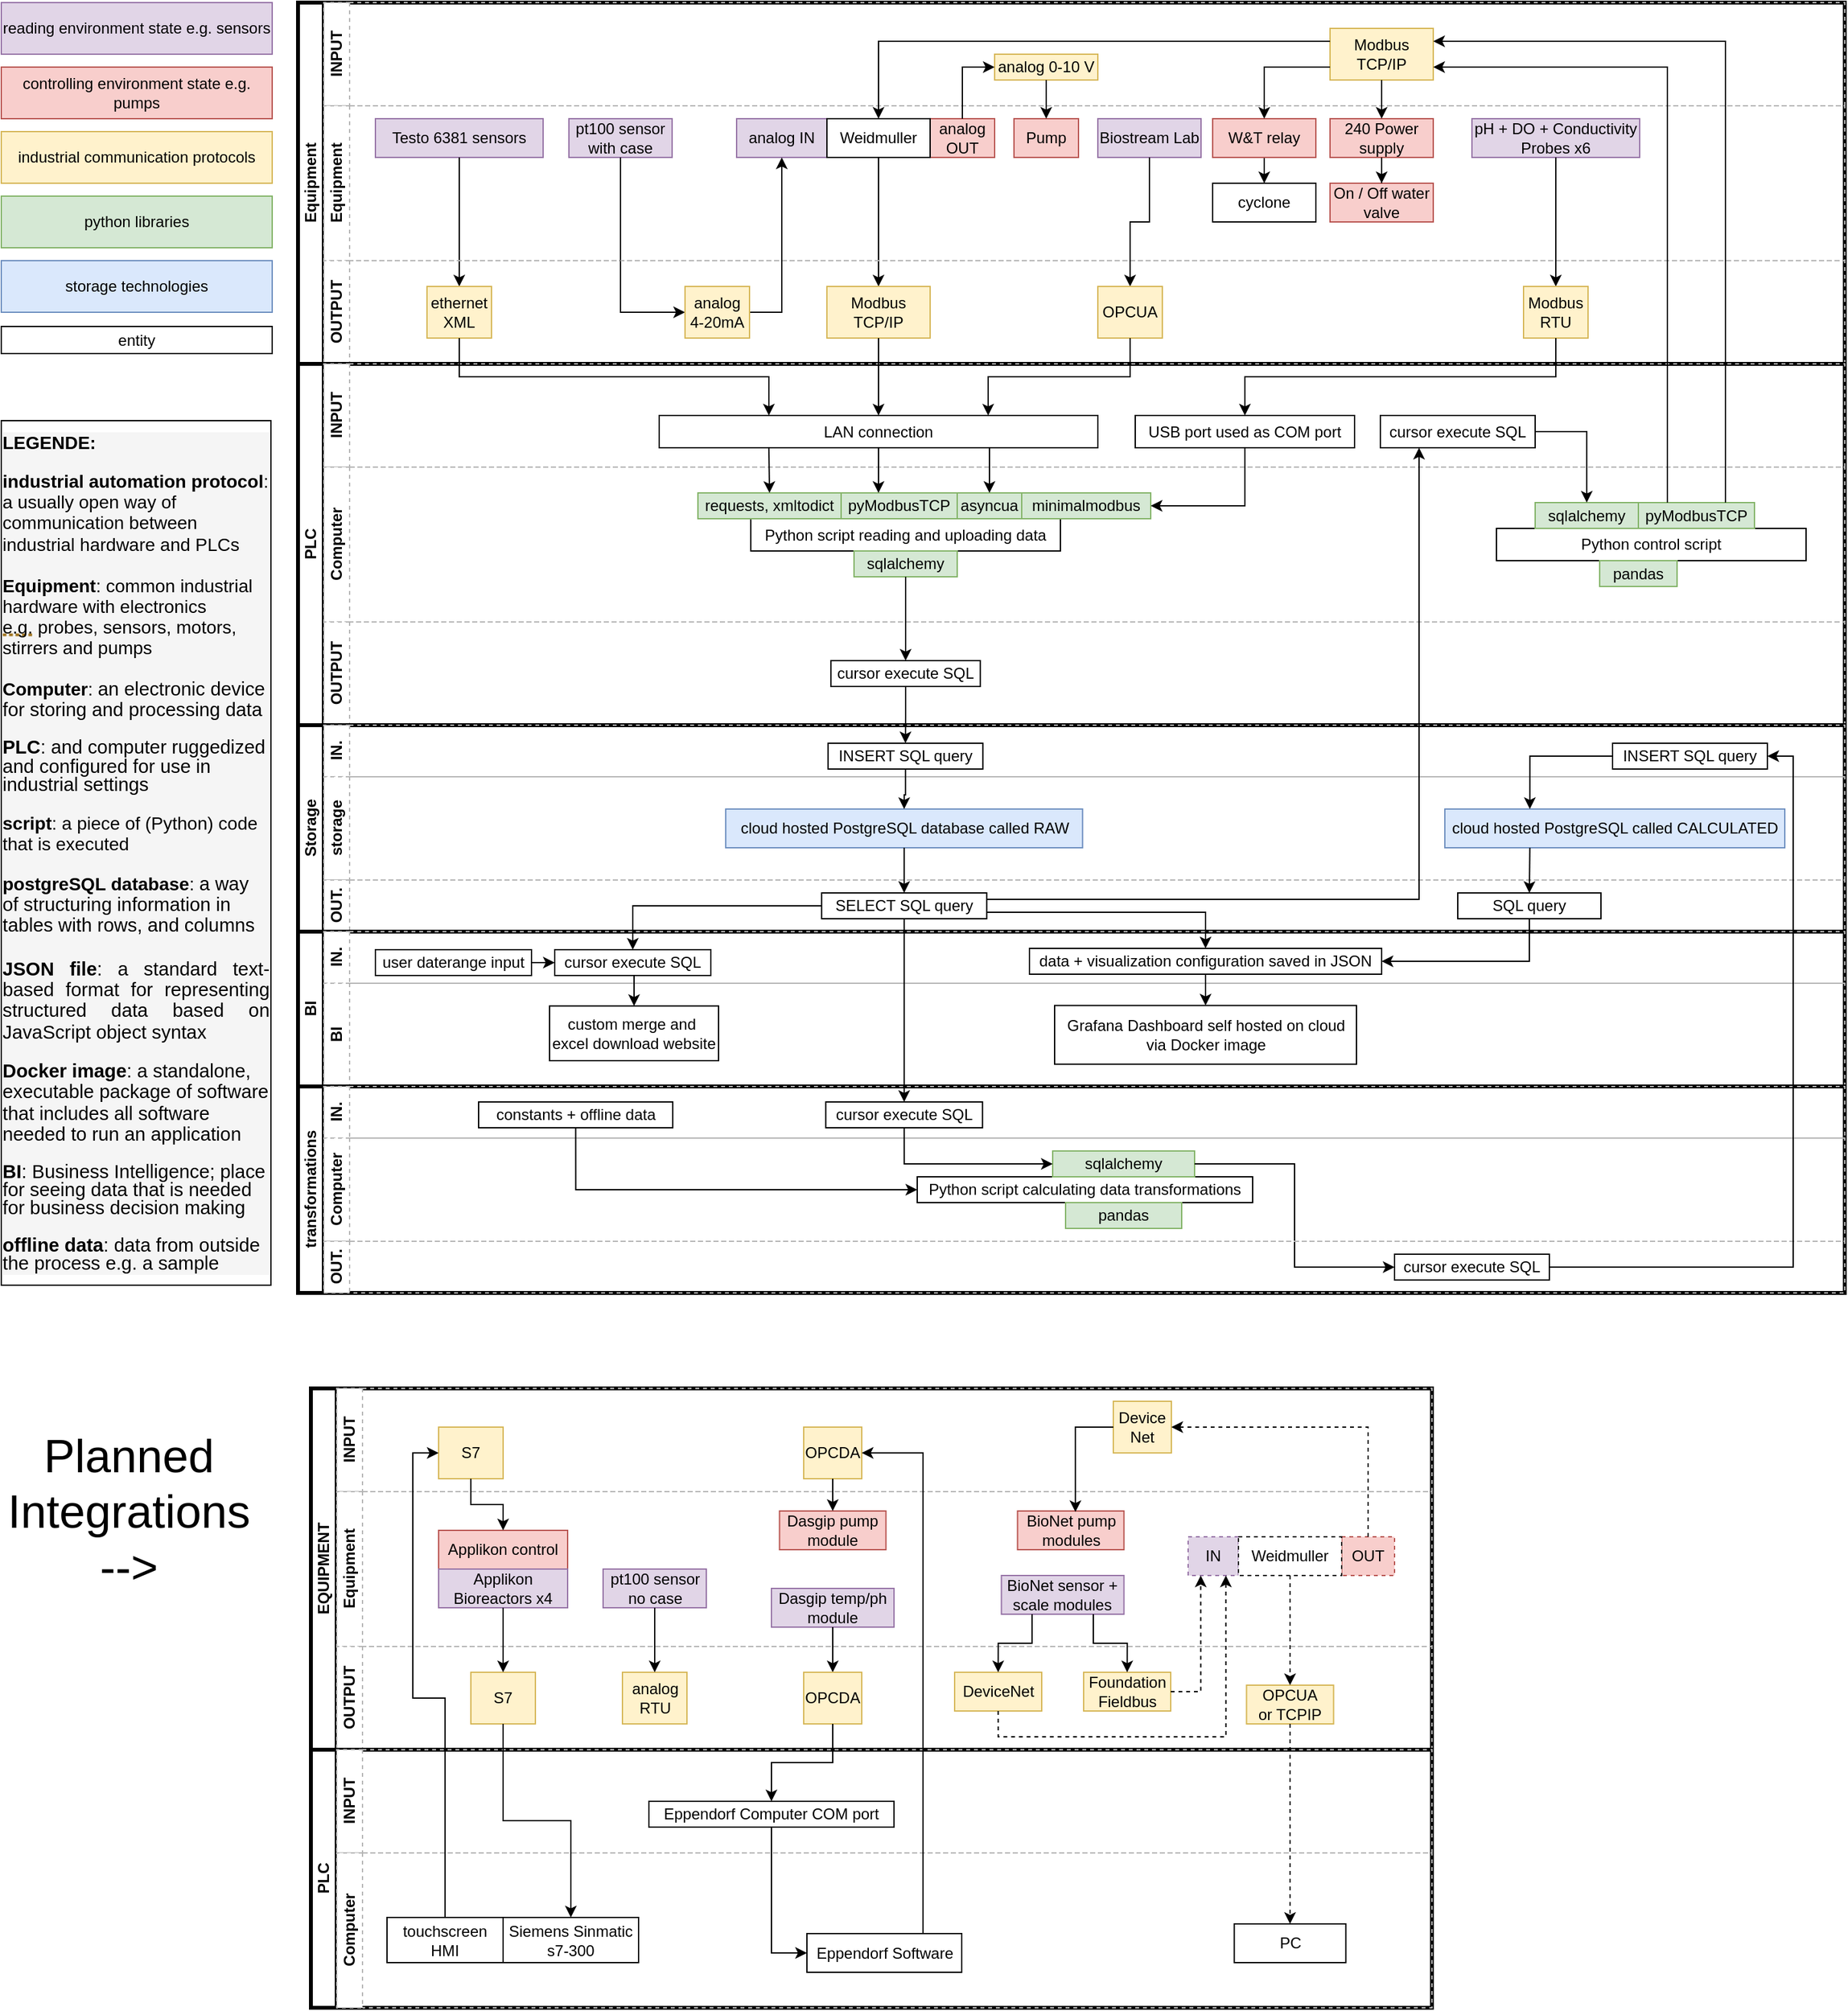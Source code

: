 <mxfile version="24.3.1" type="github">
  <diagram id="prtHgNgQTEPvFCAcTncT" name="Page-1">
    <mxGraphModel dx="1880" dy="933" grid="1" gridSize="10" guides="1" tooltips="1" connect="1" arrows="1" fold="1" page="1" pageScale="1" pageWidth="1500" pageHeight="1600" math="0" shadow="0">
      <root>
        <mxCell id="0" />
        <mxCell id="1" parent="0" />
        <mxCell id="dNxyNK7c78bLwvsdeMH5-19" value="Equipment" style="swimlane;html=1;childLayout=stackLayout;resizeParent=1;resizeParentMax=0;horizontal=0;startSize=20;horizontalStack=0;strokeWidth=3;strokeColor=default;swimlaneFillColor=default;fillColor=#FFFFFF;fillStyle=solid;" parent="1" vertex="1">
          <mxGeometry x="241" y="6" width="1199" height="280" as="geometry" />
        </mxCell>
        <mxCell id="dNxyNK7c78bLwvsdeMH5-20" value="INPUT" style="swimlane;html=1;startSize=20;horizontal=0;strokeWidth=1;strokeColor=#b5b5b5;dashed=1;" parent="dNxyNK7c78bLwvsdeMH5-19" vertex="1">
          <mxGeometry x="20" width="1179" height="80" as="geometry" />
        </mxCell>
        <mxCell id="mkR1BZJplaOjV8n7JHUe-274" value="Modbus TCP/IP" style="rounded=0;whiteSpace=wrap;html=1;fontFamily=Helvetica;fontSize=12;align=center;fillColor=#fff2cc;strokeColor=#d6b656;" parent="dNxyNK7c78bLwvsdeMH5-20" vertex="1">
          <mxGeometry x="780" y="20" width="80" height="40" as="geometry" />
        </mxCell>
        <mxCell id="mkR1BZJplaOjV8n7JHUe-46" value="analog 0-10 V" style="rounded=0;whiteSpace=wrap;html=1;fontFamily=Helvetica;fontSize=12;align=center;fillColor=#fff2cc;strokeColor=#d6b656;" parent="dNxyNK7c78bLwvsdeMH5-20" vertex="1">
          <mxGeometry x="520" y="40" width="80" height="20" as="geometry" />
        </mxCell>
        <mxCell id="dNxyNK7c78bLwvsdeMH5-21" value="Equipment" style="swimlane;html=1;startSize=20;horizontal=0;strokeWidth=1;strokeColor=#b5b5b5;dashed=1;" parent="dNxyNK7c78bLwvsdeMH5-19" vertex="1">
          <mxGeometry x="20" y="80" width="1179" height="120" as="geometry" />
        </mxCell>
        <mxCell id="mkR1BZJplaOjV8n7JHUe-163" value="On / Off water valve" style="rounded=0;whiteSpace=wrap;html=1;fontFamily=Helvetica;fontSize=12;align=center;fillColor=#f8cecc;strokeColor=#b85450;" parent="dNxyNK7c78bLwvsdeMH5-21" vertex="1">
          <mxGeometry x="780" y="60" width="80" height="30" as="geometry" />
        </mxCell>
        <mxCell id="mkR1BZJplaOjV8n7JHUe-118" value="240 Power supply" style="rounded=0;whiteSpace=wrap;html=1;fontFamily=Helvetica;fontSize=12;align=center;fillColor=#f8cecc;strokeColor=#b85450;" parent="dNxyNK7c78bLwvsdeMH5-21" vertex="1">
          <mxGeometry x="780" y="10" width="80" height="30" as="geometry" />
        </mxCell>
        <mxCell id="mkR1BZJplaOjV8n7JHUe-164" style="edgeStyle=orthogonalEdgeStyle;rounded=0;orthogonalLoop=1;jettySize=auto;html=1;exitX=0.5;exitY=1;exitDx=0;exitDy=0;" parent="dNxyNK7c78bLwvsdeMH5-21" source="mkR1BZJplaOjV8n7JHUe-118" edge="1" target="mkR1BZJplaOjV8n7JHUe-163">
          <mxGeometry relative="1" as="geometry">
            <mxPoint x="960" y="70" as="targetPoint" />
          </mxGeometry>
        </mxCell>
        <mxCell id="mkR1BZJplaOjV8n7JHUe-84" value="Pump" style="rounded=0;whiteSpace=wrap;html=1;fontFamily=Helvetica;fontSize=12;align=center;fillColor=#f8cecc;strokeColor=#b85450;" parent="dNxyNK7c78bLwvsdeMH5-21" vertex="1">
          <mxGeometry x="535" y="10" width="50" height="30" as="geometry" />
        </mxCell>
        <mxCell id="mkR1BZJplaOjV8n7JHUe-82" value="analog OUT&lt;div&gt;&lt;/div&gt;" style="rounded=0;whiteSpace=wrap;html=1;fontFamily=Helvetica;fontSize=12;align=center;fillColor=#f8cecc;strokeColor=#b85450;" parent="dNxyNK7c78bLwvsdeMH5-21" vertex="1">
          <mxGeometry x="470" y="10" width="50" height="30" as="geometry" />
        </mxCell>
        <mxCell id="mkR1BZJplaOjV8n7JHUe-297" value="Biostream Lab" style="rounded=0;whiteSpace=wrap;html=1;fontFamily=Helvetica;fontSize=12;align=center;fillColor=#e1d5e7;strokeColor=#9673a6;" parent="dNxyNK7c78bLwvsdeMH5-21" vertex="1">
          <mxGeometry x="600" y="10" width="80" height="30" as="geometry" />
        </mxCell>
        <mxCell id="mkR1BZJplaOjV8n7JHUe-184" value="Testo 6381 sensors" style="rounded=0;whiteSpace=wrap;html=1;fontFamily=Helvetica;fontSize=12;align=center;fillColor=#e1d5e7;strokeColor=#9673a6;" parent="dNxyNK7c78bLwvsdeMH5-21" vertex="1">
          <mxGeometry x="40" y="10" width="130" height="30" as="geometry" />
        </mxCell>
        <mxCell id="mkR1BZJplaOjV8n7JHUe-49" value="pt100 sensor with case" style="rounded=0;whiteSpace=wrap;html=1;fontFamily=Helvetica;fontSize=12;align=center;fillColor=#e1d5e7;strokeColor=#9673a6;" parent="dNxyNK7c78bLwvsdeMH5-21" vertex="1">
          <mxGeometry x="190" y="10" width="80" height="30" as="geometry" />
        </mxCell>
        <mxCell id="mkR1BZJplaOjV8n7JHUe-81" value="analog IN&lt;div&gt;&lt;/div&gt;" style="rounded=0;whiteSpace=wrap;html=1;fontFamily=Helvetica;fontSize=12;align=center;fillColor=#e1d5e7;strokeColor=#9673a6;" parent="dNxyNK7c78bLwvsdeMH5-21" vertex="1">
          <mxGeometry x="320" y="10" width="70" height="30" as="geometry" />
        </mxCell>
        <mxCell id="mkR1BZJplaOjV8n7JHUe-73" value="Weidmuller" style="rounded=0;whiteSpace=wrap;html=1;fontFamily=Helvetica;fontSize=12;fontColor=#000000;align=center;" parent="dNxyNK7c78bLwvsdeMH5-21" vertex="1">
          <mxGeometry x="390" y="10" width="80" height="30" as="geometry" />
        </mxCell>
        <mxCell id="mkR1BZJplaOjV8n7JHUe-181" value="pH + DO + Conductivity Probes x6" style="rounded=0;whiteSpace=wrap;html=1;fontFamily=Helvetica;fontSize=12;align=center;fillColor=#e1d5e7;strokeColor=#9673a6;" parent="dNxyNK7c78bLwvsdeMH5-21" vertex="1">
          <mxGeometry x="890" y="10" width="130" height="30" as="geometry" />
        </mxCell>
        <mxCell id="rFRt4yUqS4FZcKzQcChp-227" style="edgeStyle=orthogonalEdgeStyle;rounded=0;orthogonalLoop=1;jettySize=auto;html=1;entryX=0.5;entryY=0;entryDx=0;entryDy=0;" edge="1" parent="dNxyNK7c78bLwvsdeMH5-21" source="rFRt4yUqS4FZcKzQcChp-224" target="rFRt4yUqS4FZcKzQcChp-226">
          <mxGeometry relative="1" as="geometry" />
        </mxCell>
        <mxCell id="rFRt4yUqS4FZcKzQcChp-224" value="W&amp;amp;T relay" style="rounded=0;whiteSpace=wrap;html=1;fontFamily=Helvetica;fontSize=12;align=center;fillColor=#f8cecc;strokeColor=#b85450;" vertex="1" parent="dNxyNK7c78bLwvsdeMH5-21">
          <mxGeometry x="689" y="10" width="80" height="30" as="geometry" />
        </mxCell>
        <mxCell id="rFRt4yUqS4FZcKzQcChp-226" value="cyclone" style="rounded=0;whiteSpace=wrap;html=1;fontFamily=Helvetica;fontSize=12;align=center;" vertex="1" parent="dNxyNK7c78bLwvsdeMH5-21">
          <mxGeometry x="689" y="60" width="80" height="30" as="geometry" />
        </mxCell>
        <mxCell id="mkR1BZJplaOjV8n7JHUe-114" style="edgeStyle=orthogonalEdgeStyle;rounded=0;orthogonalLoop=1;jettySize=auto;html=1;exitX=0.5;exitY=1;exitDx=0;exitDy=0;entryX=0.5;entryY=0;entryDx=0;entryDy=0;" parent="dNxyNK7c78bLwvsdeMH5-19" source="mkR1BZJplaOjV8n7JHUe-46" target="mkR1BZJplaOjV8n7JHUe-84" edge="1">
          <mxGeometry relative="1" as="geometry" />
        </mxCell>
        <mxCell id="mkR1BZJplaOjV8n7JHUe-83" style="edgeStyle=orthogonalEdgeStyle;rounded=0;orthogonalLoop=1;jettySize=auto;html=1;entryX=0;entryY=0.5;entryDx=0;entryDy=0;exitX=0.5;exitY=0;exitDx=0;exitDy=0;" parent="dNxyNK7c78bLwvsdeMH5-19" source="mkR1BZJplaOjV8n7JHUe-82" target="mkR1BZJplaOjV8n7JHUe-46" edge="1">
          <mxGeometry relative="1" as="geometry" />
        </mxCell>
        <mxCell id="mkR1BZJplaOjV8n7JHUe-121" style="edgeStyle=orthogonalEdgeStyle;rounded=0;orthogonalLoop=1;jettySize=auto;html=1;exitX=0.5;exitY=1;exitDx=0;exitDy=0;entryX=0.5;entryY=0;entryDx=0;entryDy=0;" parent="dNxyNK7c78bLwvsdeMH5-19" source="mkR1BZJplaOjV8n7JHUe-274" target="mkR1BZJplaOjV8n7JHUe-118" edge="1">
          <mxGeometry relative="1" as="geometry">
            <mxPoint x="1020" y="10" as="sourcePoint" />
            <mxPoint x="990" y="30" as="targetPoint" />
          </mxGeometry>
        </mxCell>
        <mxCell id="mkR1BZJplaOjV8n7JHUe-277" style="edgeStyle=orthogonalEdgeStyle;rounded=0;orthogonalLoop=1;jettySize=auto;html=1;exitX=0;exitY=0.25;exitDx=0;exitDy=0;entryX=0.5;entryY=0;entryDx=0;entryDy=0;" parent="dNxyNK7c78bLwvsdeMH5-19" source="mkR1BZJplaOjV8n7JHUe-274" target="mkR1BZJplaOjV8n7JHUe-73" edge="1">
          <mxGeometry relative="1" as="geometry" />
        </mxCell>
        <mxCell id="mkR1BZJplaOjV8n7JHUe-71" style="edgeStyle=orthogonalEdgeStyle;rounded=0;orthogonalLoop=1;jettySize=auto;html=1;entryX=0;entryY=0.5;entryDx=0;entryDy=0;exitX=0.5;exitY=1;exitDx=0;exitDy=0;" parent="dNxyNK7c78bLwvsdeMH5-19" source="mkR1BZJplaOjV8n7JHUe-49" target="mkR1BZJplaOjV8n7JHUe-45" edge="1">
          <mxGeometry relative="1" as="geometry" />
        </mxCell>
        <mxCell id="mkR1BZJplaOjV8n7JHUe-244" style="edgeStyle=orthogonalEdgeStyle;rounded=0;orthogonalLoop=1;jettySize=auto;html=1;exitX=0.5;exitY=1;exitDx=0;exitDy=0;entryX=0.5;entryY=0;entryDx=0;entryDy=0;" parent="dNxyNK7c78bLwvsdeMH5-19" source="mkR1BZJplaOjV8n7JHUe-73" target="mkR1BZJplaOjV8n7JHUe-116" edge="1">
          <mxGeometry relative="1" as="geometry">
            <mxPoint x="690" y="-10" as="sourcePoint" />
            <mxPoint x="710" y="60" as="targetPoint" />
          </mxGeometry>
        </mxCell>
        <mxCell id="mkR1BZJplaOjV8n7JHUe-72" style="edgeStyle=orthogonalEdgeStyle;rounded=0;orthogonalLoop=1;jettySize=auto;html=1;entryX=0.5;entryY=1;entryDx=0;entryDy=0;exitX=1;exitY=0.5;exitDx=0;exitDy=0;" parent="dNxyNK7c78bLwvsdeMH5-19" source="mkR1BZJplaOjV8n7JHUe-45" target="mkR1BZJplaOjV8n7JHUe-81" edge="1">
          <mxGeometry relative="1" as="geometry">
            <mxPoint x="480" y="-40" as="targetPoint" />
          </mxGeometry>
        </mxCell>
        <mxCell id="mkR1BZJplaOjV8n7JHUe-80" value="&lt;div&gt;&lt;/div&gt;" style="edgeLabel;html=1;align=center;verticalAlign=middle;resizable=0;points=[];" parent="mkR1BZJplaOjV8n7JHUe-72" vertex="1" connectable="0">
          <mxGeometry x="-0.156" y="-2" relative="1" as="geometry">
            <mxPoint as="offset" />
          </mxGeometry>
        </mxCell>
        <mxCell id="mkR1BZJplaOjV8n7JHUe-298" style="edgeStyle=orthogonalEdgeStyle;rounded=0;orthogonalLoop=1;jettySize=auto;html=1;entryX=0.5;entryY=0;entryDx=0;entryDy=0;" parent="dNxyNK7c78bLwvsdeMH5-19" source="mkR1BZJplaOjV8n7JHUe-297" target="mkR1BZJplaOjV8n7JHUe-52" edge="1">
          <mxGeometry relative="1" as="geometry" />
        </mxCell>
        <mxCell id="mkR1BZJplaOjV8n7JHUe-185" style="edgeStyle=orthogonalEdgeStyle;rounded=0;orthogonalLoop=1;jettySize=auto;html=1;entryX=0.5;entryY=0;entryDx=0;entryDy=0;" parent="dNxyNK7c78bLwvsdeMH5-19" source="mkR1BZJplaOjV8n7JHUe-184" target="mkR1BZJplaOjV8n7JHUe-186" edge="1">
          <mxGeometry relative="1" as="geometry">
            <mxPoint x="320" y="100" as="targetPoint" />
          </mxGeometry>
        </mxCell>
        <mxCell id="mkR1BZJplaOjV8n7JHUe-182" style="edgeStyle=orthogonalEdgeStyle;rounded=0;orthogonalLoop=1;jettySize=auto;html=1;entryX=0.5;entryY=0;entryDx=0;entryDy=0;" parent="dNxyNK7c78bLwvsdeMH5-19" source="mkR1BZJplaOjV8n7JHUe-181" target="mkR1BZJplaOjV8n7JHUe-170" edge="1">
          <mxGeometry relative="1" as="geometry" />
        </mxCell>
        <mxCell id="mkR1BZJplaOjV8n7JHUe-265" value="OUTPUT" style="swimlane;html=1;startSize=20;horizontal=0;strokeWidth=1;strokeColor=#b5b5b5;dashed=1;" parent="dNxyNK7c78bLwvsdeMH5-19" vertex="1">
          <mxGeometry x="20" y="200" width="1179" height="80" as="geometry" />
        </mxCell>
        <mxCell id="mkR1BZJplaOjV8n7JHUe-186" value="ethernet XML" style="rounded=0;whiteSpace=wrap;html=1;fontFamily=Helvetica;fontSize=12;align=center;fillColor=#fff2cc;strokeColor=#d6b656;" parent="mkR1BZJplaOjV8n7JHUe-265" vertex="1">
          <mxGeometry x="80" y="20" width="50" height="40" as="geometry" />
        </mxCell>
        <mxCell id="mkR1BZJplaOjV8n7JHUe-116" value="Modbus TCP/IP" style="rounded=0;whiteSpace=wrap;html=1;fontFamily=Helvetica;fontSize=12;align=center;fillColor=#fff2cc;strokeColor=#d6b656;" parent="mkR1BZJplaOjV8n7JHUe-265" vertex="1">
          <mxGeometry x="390" y="20" width="80" height="40" as="geometry" />
        </mxCell>
        <mxCell id="mkR1BZJplaOjV8n7JHUe-52" value="OPCUA" style="rounded=0;whiteSpace=wrap;html=1;fontFamily=Helvetica;fontSize=12;align=center;fillColor=#fff2cc;strokeColor=#d6b656;" parent="mkR1BZJplaOjV8n7JHUe-265" vertex="1">
          <mxGeometry x="600" y="20" width="50" height="40" as="geometry" />
        </mxCell>
        <mxCell id="mkR1BZJplaOjV8n7JHUe-170" value="Modbus RTU" style="rounded=0;whiteSpace=wrap;html=1;fontFamily=Helvetica;fontSize=12;align=center;fillColor=#fff2cc;strokeColor=#d6b656;" parent="mkR1BZJplaOjV8n7JHUe-265" vertex="1">
          <mxGeometry x="930" y="20" width="50" height="40" as="geometry" />
        </mxCell>
        <mxCell id="mkR1BZJplaOjV8n7JHUe-45" value="analog 4-20mA" style="rounded=0;whiteSpace=wrap;html=1;fontFamily=Helvetica;fontSize=12;align=center;fillColor=#fff2cc;strokeColor=#d6b656;" parent="mkR1BZJplaOjV8n7JHUe-265" vertex="1">
          <mxGeometry x="280" y="20" width="50" height="40" as="geometry" />
        </mxCell>
        <mxCell id="rFRt4yUqS4FZcKzQcChp-225" style="edgeStyle=orthogonalEdgeStyle;rounded=0;orthogonalLoop=1;jettySize=auto;html=1;exitX=0;exitY=0.75;exitDx=0;exitDy=0;entryX=0.5;entryY=0;entryDx=0;entryDy=0;" edge="1" parent="dNxyNK7c78bLwvsdeMH5-19" source="mkR1BZJplaOjV8n7JHUe-274" target="rFRt4yUqS4FZcKzQcChp-224">
          <mxGeometry relative="1" as="geometry" />
        </mxCell>
        <mxCell id="mkR1BZJplaOjV8n7JHUe-5" value="PLC" style="swimlane;html=1;childLayout=stackLayout;resizeParent=1;resizeParentMax=0;horizontal=0;startSize=20;horizontalStack=0;strokeWidth=3;strokeColor=default;fillColor=#FFFFFF;fillStyle=solid;swimlaneFillColor=default;" parent="1" vertex="1">
          <mxGeometry x="241" y="286" width="1199" height="280" as="geometry" />
        </mxCell>
        <mxCell id="mkR1BZJplaOjV8n7JHUe-10" value="INPUT" style="swimlane;html=1;startSize=20;horizontal=0;strokeWidth=1;strokeColor=#b5b5b5;dashed=1;" parent="mkR1BZJplaOjV8n7JHUe-5" vertex="1">
          <mxGeometry x="20" width="1179" height="80" as="geometry" />
        </mxCell>
        <mxCell id="mkR1BZJplaOjV8n7JHUe-165" value="LAN connection" style="rounded=0;whiteSpace=wrap;html=1;fontColor=#000000;" parent="mkR1BZJplaOjV8n7JHUe-10" vertex="1">
          <mxGeometry x="260" y="40" width="340" height="25" as="geometry" />
        </mxCell>
        <mxCell id="mkR1BZJplaOjV8n7JHUe-168" value="USB port used as COM port" style="rounded=0;whiteSpace=wrap;html=1;fontColor=#000000;" parent="mkR1BZJplaOjV8n7JHUe-10" vertex="1">
          <mxGeometry x="629" y="40" width="170" height="25" as="geometry" />
        </mxCell>
        <mxCell id="mkR1BZJplaOjV8n7JHUe-290" value="cursor execute SQL" style="whiteSpace=wrap;html=1;fontColor=#000000;rounded=0;" parent="mkR1BZJplaOjV8n7JHUe-10" vertex="1">
          <mxGeometry x="819" y="40" width="120" height="25" as="geometry" />
        </mxCell>
        <mxCell id="mkR1BZJplaOjV8n7JHUe-17" value="Computer" style="swimlane;html=1;startSize=20;horizontal=0;strokeWidth=1;strokeColor=#b5b5b5;dashed=1;" parent="mkR1BZJplaOjV8n7JHUe-5" vertex="1">
          <mxGeometry x="20" y="80" width="1179" height="120" as="geometry" />
        </mxCell>
        <mxCell id="mkR1BZJplaOjV8n7JHUe-76" value="Python script reading and uploading data&lt;div&gt;&lt;/div&gt;" style="rounded=0;whiteSpace=wrap;html=1;fontFamily=Helvetica;fontSize=12;fontColor=#000000;align=center;" parent="mkR1BZJplaOjV8n7JHUe-17" vertex="1">
          <mxGeometry x="331" y="40" width="240" height="25" as="geometry" />
        </mxCell>
        <mxCell id="mkR1BZJplaOjV8n7JHUe-174" value="pyModbusTCP&lt;div&gt;&lt;/div&gt;" style="rounded=0;whiteSpace=wrap;html=1;fontFamily=Helvetica;fontSize=12;align=center;fillColor=#d5e8d4;strokeColor=#82b366;" parent="mkR1BZJplaOjV8n7JHUe-17" vertex="1">
          <mxGeometry x="401" y="20" width="90" height="20" as="geometry" />
        </mxCell>
        <mxCell id="mkR1BZJplaOjV8n7JHUe-175" value="asyncua&lt;div&gt;&lt;/div&gt;" style="rounded=0;whiteSpace=wrap;html=1;fontFamily=Helvetica;fontSize=12;align=center;fillColor=#d5e8d4;strokeColor=#82b366;" parent="mkR1BZJplaOjV8n7JHUe-17" vertex="1">
          <mxGeometry x="491" y="20" width="50" height="20" as="geometry" />
        </mxCell>
        <mxCell id="mkR1BZJplaOjV8n7JHUe-177" value="minimalmodbus&lt;div&gt;&lt;/div&gt;" style="rounded=0;whiteSpace=wrap;html=1;fontFamily=Helvetica;fontSize=12;align=center;fillColor=#d5e8d4;strokeColor=#82b366;" parent="mkR1BZJplaOjV8n7JHUe-17" vertex="1">
          <mxGeometry x="541" y="20" width="100" height="20" as="geometry" />
        </mxCell>
        <mxCell id="mkR1BZJplaOjV8n7JHUe-183" value="requests, xmltodict&lt;div&gt;&lt;/div&gt;" style="rounded=0;whiteSpace=wrap;html=1;fontFamily=Helvetica;fontSize=12;align=center;fillColor=#d5e8d4;strokeColor=#82b366;" parent="mkR1BZJplaOjV8n7JHUe-17" vertex="1">
          <mxGeometry x="290" y="20" width="111" height="20" as="geometry" />
        </mxCell>
        <mxCell id="mkR1BZJplaOjV8n7JHUe-276" value="Python control script&lt;div&gt;&lt;/div&gt;" style="rounded=0;whiteSpace=wrap;html=1;fontFamily=Helvetica;fontSize=12;fontColor=#000000;align=center;" parent="mkR1BZJplaOjV8n7JHUe-17" vertex="1">
          <mxGeometry x="909" y="47.5" width="240" height="25" as="geometry" />
        </mxCell>
        <mxCell id="mkR1BZJplaOjV8n7JHUe-278" value="pyModbusTCP&lt;div&gt;&lt;/div&gt;" style="rounded=0;whiteSpace=wrap;html=1;fontFamily=Helvetica;fontSize=12;align=center;fillColor=#d5e8d4;strokeColor=#82b366;" parent="mkR1BZJplaOjV8n7JHUe-17" vertex="1">
          <mxGeometry x="1019" y="27.5" width="90" height="20" as="geometry" />
        </mxCell>
        <mxCell id="mkR1BZJplaOjV8n7JHUe-293" value="pandas&lt;div&gt;&lt;/div&gt;" style="rounded=0;whiteSpace=wrap;html=1;fontFamily=Helvetica;fontSize=12;align=center;fillColor=#d5e8d4;strokeColor=#82b366;" parent="mkR1BZJplaOjV8n7JHUe-17" vertex="1">
          <mxGeometry x="989" y="72.5" width="60" height="20" as="geometry" />
        </mxCell>
        <mxCell id="mkR1BZJplaOjV8n7JHUe-294" value="sqlalchemy&lt;div&gt;&lt;/div&gt;" style="rounded=0;whiteSpace=wrap;html=1;fontFamily=Helvetica;fontSize=12;align=center;fillColor=#d5e8d4;strokeColor=#82b366;" parent="mkR1BZJplaOjV8n7JHUe-17" vertex="1">
          <mxGeometry x="939" y="27.5" width="80" height="20" as="geometry" />
        </mxCell>
        <mxCell id="mkR1BZJplaOjV8n7JHUe-295" value="sqlalchemy&lt;div&gt;&lt;/div&gt;" style="rounded=0;whiteSpace=wrap;html=1;fontFamily=Helvetica;fontSize=12;align=center;fillColor=#d5e8d4;strokeColor=#82b366;" parent="mkR1BZJplaOjV8n7JHUe-17" vertex="1">
          <mxGeometry x="411" y="65" width="80" height="20" as="geometry" />
        </mxCell>
        <mxCell id="mkR1BZJplaOjV8n7JHUe-157" style="edgeStyle=orthogonalEdgeStyle;rounded=0;orthogonalLoop=1;jettySize=auto;html=1;" parent="mkR1BZJplaOjV8n7JHUe-5" source="mkR1BZJplaOjV8n7JHUe-295" target="mkR1BZJplaOjV8n7JHUe-156" edge="1">
          <mxGeometry relative="1" as="geometry">
            <mxPoint x="810" y="220" as="sourcePoint" />
          </mxGeometry>
        </mxCell>
        <mxCell id="mkR1BZJplaOjV8n7JHUe-167" style="edgeStyle=orthogonalEdgeStyle;rounded=0;orthogonalLoop=1;jettySize=auto;html=1;entryX=0.322;entryY=0;entryDx=0;entryDy=0;entryPerimeter=0;" parent="mkR1BZJplaOjV8n7JHUe-5" source="mkR1BZJplaOjV8n7JHUe-165" target="mkR1BZJplaOjV8n7JHUe-174" edge="1">
          <mxGeometry relative="1" as="geometry" />
        </mxCell>
        <mxCell id="mkR1BZJplaOjV8n7JHUe-172" style="edgeStyle=orthogonalEdgeStyle;rounded=0;orthogonalLoop=1;jettySize=auto;html=1;exitX=0.5;exitY=1;exitDx=0;exitDy=0;entryX=1;entryY=0.5;entryDx=0;entryDy=0;" parent="mkR1BZJplaOjV8n7JHUe-5" source="mkR1BZJplaOjV8n7JHUe-168" target="mkR1BZJplaOjV8n7JHUe-177" edge="1">
          <mxGeometry relative="1" as="geometry">
            <mxPoint x="790" y="160" as="targetPoint" />
          </mxGeometry>
        </mxCell>
        <mxCell id="mkR1BZJplaOjV8n7JHUe-176" style="edgeStyle=orthogonalEdgeStyle;rounded=0;orthogonalLoop=1;jettySize=auto;html=1;exitX=0.25;exitY=1;exitDx=0;exitDy=0;entryX=0.5;entryY=0;entryDx=0;entryDy=0;" parent="mkR1BZJplaOjV8n7JHUe-5" source="mkR1BZJplaOjV8n7JHUe-165" target="mkR1BZJplaOjV8n7JHUe-183" edge="1">
          <mxGeometry relative="1" as="geometry" />
        </mxCell>
        <mxCell id="mkR1BZJplaOjV8n7JHUe-188" style="edgeStyle=orthogonalEdgeStyle;rounded=0;orthogonalLoop=1;jettySize=auto;html=1;exitX=0.75;exitY=1;exitDx=0;exitDy=0;entryX=0.5;entryY=0;entryDx=0;entryDy=0;" parent="mkR1BZJplaOjV8n7JHUe-5" source="mkR1BZJplaOjV8n7JHUe-165" target="mkR1BZJplaOjV8n7JHUe-175" edge="1">
          <mxGeometry relative="1" as="geometry" />
        </mxCell>
        <mxCell id="mkR1BZJplaOjV8n7JHUe-291" style="edgeStyle=orthogonalEdgeStyle;rounded=0;orthogonalLoop=1;jettySize=auto;html=1;entryX=0.5;entryY=0;entryDx=0;entryDy=0;exitX=1;exitY=0.5;exitDx=0;exitDy=0;" parent="mkR1BZJplaOjV8n7JHUe-5" source="mkR1BZJplaOjV8n7JHUe-290" target="mkR1BZJplaOjV8n7JHUe-294" edge="1">
          <mxGeometry relative="1" as="geometry">
            <mxPoint x="1830" y="81" as="sourcePoint" />
            <mxPoint x="1430" y="160" as="targetPoint" />
          </mxGeometry>
        </mxCell>
        <mxCell id="mkR1BZJplaOjV8n7JHUe-21" value="OUTPUT" style="swimlane;html=1;startSize=20;horizontal=0;strokeWidth=1;strokeColor=#b5b5b5;dashed=1;" parent="mkR1BZJplaOjV8n7JHUe-5" vertex="1">
          <mxGeometry x="20" y="200" width="1179" height="80" as="geometry">
            <mxRectangle x="20" y="240" width="430" height="30" as="alternateBounds" />
          </mxGeometry>
        </mxCell>
        <mxCell id="mkR1BZJplaOjV8n7JHUe-156" value="cursor execute SQL" style="whiteSpace=wrap;html=1;fontColor=#000000;rounded=0;" parent="mkR1BZJplaOjV8n7JHUe-21" vertex="1">
          <mxGeometry x="393.12" y="30" width="115.75" height="20" as="geometry" />
        </mxCell>
        <mxCell id="mkR1BZJplaOjV8n7JHUe-139" value="Storage" style="swimlane;html=1;childLayout=stackLayout;resizeParent=1;resizeParentMax=0;horizontal=0;startSize=20;horizontalStack=0;strokeWidth=3;strokeColor=default;fillColor=#FFFFFF;fillStyle=solid;swimlaneFillColor=default;" parent="1" vertex="1">
          <mxGeometry x="241" y="566" width="1199" height="160" as="geometry" />
        </mxCell>
        <mxCell id="mkR1BZJplaOjV8n7JHUe-141" value="IN." style="swimlane;html=1;startSize=20;horizontal=0;strokeWidth=1;strokeColor=#b5b5b5;dashed=1;" parent="mkR1BZJplaOjV8n7JHUe-139" vertex="1">
          <mxGeometry x="20" width="1179" height="40" as="geometry" />
        </mxCell>
        <mxCell id="mkR1BZJplaOjV8n7JHUe-144" value="INSERT SQL query" style="whiteSpace=wrap;html=1;fontColor=#000000;rounded=0;" parent="mkR1BZJplaOjV8n7JHUe-141" vertex="1">
          <mxGeometry x="390.87" y="14" width="120" height="20" as="geometry" />
        </mxCell>
        <mxCell id="mkR1BZJplaOjV8n7JHUe-148" style="edgeStyle=orthogonalEdgeStyle;rounded=0;orthogonalLoop=1;jettySize=auto;html=1;exitX=0.5;exitY=1;exitDx=0;exitDy=0;entryX=0.5;entryY=0;entryDx=0;entryDy=0;" parent="mkR1BZJplaOjV8n7JHUe-141" edge="1">
          <mxGeometry relative="1" as="geometry">
            <mxPoint x="1480" y="90" as="sourcePoint" />
          </mxGeometry>
        </mxCell>
        <mxCell id="mkR1BZJplaOjV8n7JHUe-149" style="edgeStyle=orthogonalEdgeStyle;rounded=0;orthogonalLoop=1;jettySize=auto;html=1;exitX=0.5;exitY=1;exitDx=0;exitDy=0;entryX=0.5;entryY=0;entryDx=0;entryDy=0;" parent="mkR1BZJplaOjV8n7JHUe-141" edge="1">
          <mxGeometry relative="1" as="geometry">
            <mxPoint x="1480" y="-30" as="sourcePoint" />
          </mxGeometry>
        </mxCell>
        <mxCell id="mkR1BZJplaOjV8n7JHUe-240" value="INSERT SQL query" style="whiteSpace=wrap;html=1;fontColor=#000000;rounded=0;" parent="mkR1BZJplaOjV8n7JHUe-141" vertex="1">
          <mxGeometry x="999" y="14" width="120" height="20" as="geometry" />
        </mxCell>
        <mxCell id="mkR1BZJplaOjV8n7JHUe-150" value="storage" style="swimlane;html=1;startSize=20;horizontal=0;strokeWidth=1;strokeColor=#b5b5b5;dashed=1;" parent="mkR1BZJplaOjV8n7JHUe-139" vertex="1">
          <mxGeometry x="20" y="40" width="1179" height="80" as="geometry" />
        </mxCell>
        <mxCell id="mkR1BZJplaOjV8n7JHUe-220" value="cloud hosted PostgreSQL database called RAW" style="whiteSpace=wrap;html=1;rounded=0;fillColor=#dae8fc;strokeColor=#6c8ebf;" parent="mkR1BZJplaOjV8n7JHUe-150" vertex="1">
          <mxGeometry x="311.55" y="25" width="276.63" height="30" as="geometry" />
        </mxCell>
        <mxCell id="mkR1BZJplaOjV8n7JHUe-238" value="cloud hosted PostgreSQL called CALCULATED" style="whiteSpace=wrap;html=1;rounded=0;fillColor=#dae8fc;strokeColor=#6c8ebf;" parent="mkR1BZJplaOjV8n7JHUe-150" vertex="1">
          <mxGeometry x="869" y="25" width="263.5" height="30" as="geometry" />
        </mxCell>
        <mxCell id="mkR1BZJplaOjV8n7JHUe-153" value="OUT." style="swimlane;html=1;startSize=20;horizontal=0;strokeWidth=1;strokeColor=#b5b5b5;dashed=1;" parent="mkR1BZJplaOjV8n7JHUe-139" vertex="1">
          <mxGeometry x="20" y="120" width="1179" height="40" as="geometry">
            <mxRectangle x="20" y="240" width="430" height="30" as="alternateBounds" />
          </mxGeometry>
        </mxCell>
        <mxCell id="mkR1BZJplaOjV8n7JHUe-199" value="SELECT SQL query" style="whiteSpace=wrap;html=1;fontColor=#000000;rounded=0;" parent="mkR1BZJplaOjV8n7JHUe-153" vertex="1">
          <mxGeometry x="385.87" y="10" width="128" height="20" as="geometry" />
        </mxCell>
        <mxCell id="rFRt4yUqS4FZcKzQcChp-204" value="SQL query" style="whiteSpace=wrap;html=1;fontColor=#000000;rounded=0;" vertex="1" parent="mkR1BZJplaOjV8n7JHUe-153">
          <mxGeometry x="879" y="10" width="111" height="20" as="geometry" />
        </mxCell>
        <mxCell id="mkR1BZJplaOjV8n7JHUe-158" style="edgeStyle=orthogonalEdgeStyle;rounded=0;orthogonalLoop=1;jettySize=auto;html=1;entryX=0.5;entryY=0;entryDx=0;entryDy=0;" parent="mkR1BZJplaOjV8n7JHUe-139" source="mkR1BZJplaOjV8n7JHUe-144" target="mkR1BZJplaOjV8n7JHUe-220" edge="1">
          <mxGeometry relative="1" as="geometry">
            <mxPoint x="472.92" y="108.44" as="targetPoint" />
          </mxGeometry>
        </mxCell>
        <mxCell id="mkR1BZJplaOjV8n7JHUe-223" style="edgeStyle=orthogonalEdgeStyle;rounded=0;orthogonalLoop=1;jettySize=auto;html=1;exitX=0.5;exitY=1;exitDx=0;exitDy=0;entryX=0.5;entryY=0;entryDx=0;entryDy=0;" parent="mkR1BZJplaOjV8n7JHUe-139" source="mkR1BZJplaOjV8n7JHUe-220" target="mkR1BZJplaOjV8n7JHUe-199" edge="1">
          <mxGeometry relative="1" as="geometry" />
        </mxCell>
        <mxCell id="rFRt4yUqS4FZcKzQcChp-47" style="edgeStyle=orthogonalEdgeStyle;rounded=0;orthogonalLoop=1;jettySize=auto;html=1;exitX=0;exitY=0.5;exitDx=0;exitDy=0;entryX=0.25;entryY=0;entryDx=0;entryDy=0;" edge="1" parent="mkR1BZJplaOjV8n7JHUe-139" source="mkR1BZJplaOjV8n7JHUe-240" target="mkR1BZJplaOjV8n7JHUe-238">
          <mxGeometry relative="1" as="geometry" />
        </mxCell>
        <mxCell id="rFRt4yUqS4FZcKzQcChp-46" style="edgeStyle=orthogonalEdgeStyle;rounded=0;orthogonalLoop=1;jettySize=auto;html=1;exitX=0.25;exitY=1;exitDx=0;exitDy=0;entryX=0.5;entryY=0;entryDx=0;entryDy=0;" edge="1" parent="mkR1BZJplaOjV8n7JHUe-139" source="mkR1BZJplaOjV8n7JHUe-238" target="rFRt4yUqS4FZcKzQcChp-204">
          <mxGeometry relative="1" as="geometry">
            <mxPoint x="1029" y="134" as="targetPoint" />
          </mxGeometry>
        </mxCell>
        <mxCell id="mkR1BZJplaOjV8n7JHUe-159" style="edgeStyle=orthogonalEdgeStyle;rounded=0;orthogonalLoop=1;jettySize=auto;html=1;exitX=0.5;exitY=1;exitDx=0;exitDy=0;entryX=0.5;entryY=0;entryDx=0;entryDy=0;" parent="1" source="mkR1BZJplaOjV8n7JHUe-156" target="mkR1BZJplaOjV8n7JHUe-144" edge="1">
          <mxGeometry relative="1" as="geometry" />
        </mxCell>
        <mxCell id="mkR1BZJplaOjV8n7JHUe-166" value="" style="edgeStyle=orthogonalEdgeStyle;rounded=0;orthogonalLoop=1;jettySize=auto;html=1;exitX=0.5;exitY=1;exitDx=0;exitDy=0;" parent="1" source="mkR1BZJplaOjV8n7JHUe-116" target="mkR1BZJplaOjV8n7JHUe-165" edge="1">
          <mxGeometry relative="1" as="geometry" />
        </mxCell>
        <mxCell id="mkR1BZJplaOjV8n7JHUe-171" style="edgeStyle=orthogonalEdgeStyle;rounded=0;orthogonalLoop=1;jettySize=auto;html=1;entryX=0.5;entryY=0;entryDx=0;entryDy=0;exitX=0.5;exitY=1;exitDx=0;exitDy=0;" parent="1" source="mkR1BZJplaOjV8n7JHUe-170" target="mkR1BZJplaOjV8n7JHUe-168" edge="1">
          <mxGeometry relative="1" as="geometry" />
        </mxCell>
        <mxCell id="mkR1BZJplaOjV8n7JHUe-173" style="edgeStyle=orthogonalEdgeStyle;rounded=0;orthogonalLoop=1;jettySize=auto;html=1;exitX=0.5;exitY=1;exitDx=0;exitDy=0;entryX=0.75;entryY=0;entryDx=0;entryDy=0;" parent="1" source="mkR1BZJplaOjV8n7JHUe-52" target="mkR1BZJplaOjV8n7JHUe-165" edge="1">
          <mxGeometry relative="1" as="geometry" />
        </mxCell>
        <mxCell id="mkR1BZJplaOjV8n7JHUe-187" style="edgeStyle=orthogonalEdgeStyle;rounded=0;orthogonalLoop=1;jettySize=auto;html=1;entryX=0.25;entryY=0;entryDx=0;entryDy=0;exitX=0.5;exitY=1;exitDx=0;exitDy=0;" parent="1" source="mkR1BZJplaOjV8n7JHUe-186" target="mkR1BZJplaOjV8n7JHUe-165" edge="1">
          <mxGeometry relative="1" as="geometry" />
        </mxCell>
        <mxCell id="mkR1BZJplaOjV8n7JHUe-197" value="BI" style="swimlane;html=1;childLayout=stackLayout;resizeParent=1;resizeParentMax=0;horizontal=0;startSize=20;horizontalStack=0;strokeWidth=3;strokeColor=default;fillColor=#FFFFFF;fillStyle=solid;swimlaneFillColor=default;" parent="1" vertex="1">
          <mxGeometry x="241" y="726" width="1199" height="120" as="geometry" />
        </mxCell>
        <mxCell id="mkR1BZJplaOjV8n7JHUe-198" value="IN." style="swimlane;html=1;startSize=20;horizontal=0;strokeWidth=1;strokeColor=#b5b5b5;dashed=1;" parent="mkR1BZJplaOjV8n7JHUe-197" vertex="1">
          <mxGeometry x="20" width="1179" height="40" as="geometry" />
        </mxCell>
        <mxCell id="mkR1BZJplaOjV8n7JHUe-204" style="edgeStyle=orthogonalEdgeStyle;rounded=0;orthogonalLoop=1;jettySize=auto;html=1;exitX=0.5;exitY=1;exitDx=0;exitDy=0;entryX=0.5;entryY=0;entryDx=0;entryDy=0;" parent="mkR1BZJplaOjV8n7JHUe-198" edge="1">
          <mxGeometry relative="1" as="geometry">
            <mxPoint x="1480" y="-30" as="sourcePoint" />
          </mxGeometry>
        </mxCell>
        <mxCell id="rFRt4yUqS4FZcKzQcChp-222" style="edgeStyle=orthogonalEdgeStyle;rounded=0;orthogonalLoop=1;jettySize=auto;html=1;exitX=1;exitY=0.5;exitDx=0;exitDy=0;entryX=0;entryY=0.5;entryDx=0;entryDy=0;" edge="1" parent="mkR1BZJplaOjV8n7JHUe-198" source="rFRt4yUqS4FZcKzQcChp-210" target="rFRt4yUqS4FZcKzQcChp-220">
          <mxGeometry relative="1" as="geometry" />
        </mxCell>
        <mxCell id="rFRt4yUqS4FZcKzQcChp-210" value="user daterange input" style="whiteSpace=wrap;html=1;fontColor=#000000;rounded=0;" vertex="1" parent="mkR1BZJplaOjV8n7JHUe-198">
          <mxGeometry x="40" y="14" width="121" height="20" as="geometry" />
        </mxCell>
        <mxCell id="rFRt4yUqS4FZcKzQcChp-220" value="cursor execute SQL" style="whiteSpace=wrap;html=1;fontColor=#000000;rounded=0;" vertex="1" parent="mkR1BZJplaOjV8n7JHUe-198">
          <mxGeometry x="179" y="14" width="121" height="20" as="geometry" />
        </mxCell>
        <mxCell id="mkR1BZJplaOjV8n7JHUe-205" value="BI" style="swimlane;html=1;startSize=20;horizontal=0;strokeWidth=1;strokeColor=#b5b5b5;dashed=1;" parent="mkR1BZJplaOjV8n7JHUe-197" vertex="1">
          <mxGeometry x="20" y="40" width="1179" height="80" as="geometry" />
        </mxCell>
        <mxCell id="rFRt4yUqS4FZcKzQcChp-3" value="data + visualization configuration saved in JSON" style="whiteSpace=wrap;html=1;fontColor=#000000;rounded=0;" vertex="1" parent="mkR1BZJplaOjV8n7JHUe-205">
          <mxGeometry x="547" y="-27" width="273" height="20" as="geometry" />
        </mxCell>
        <mxCell id="rFRt4yUqS4FZcKzQcChp-4" style="edgeStyle=orthogonalEdgeStyle;rounded=0;orthogonalLoop=1;jettySize=auto;html=1;" edge="1" parent="mkR1BZJplaOjV8n7JHUe-205" source="rFRt4yUqS4FZcKzQcChp-3" target="mkR1BZJplaOjV8n7JHUe-296">
          <mxGeometry relative="1" as="geometry" />
        </mxCell>
        <mxCell id="mkR1BZJplaOjV8n7JHUe-296" value="Grafana Dashboard self hosted on cloud&lt;div&gt;via Docker image&lt;/div&gt;" style="whiteSpace=wrap;html=1;fontColor=#000000;rounded=0;" parent="mkR1BZJplaOjV8n7JHUe-205" vertex="1">
          <mxGeometry x="566.5" y="17.25" width="234" height="45.5" as="geometry" />
        </mxCell>
        <mxCell id="rFRt4yUqS4FZcKzQcChp-208" value="custom merge and&amp;nbsp; excel download website" style="whiteSpace=wrap;html=1;fontColor=#000000;rounded=0;" vertex="1" parent="mkR1BZJplaOjV8n7JHUe-205">
          <mxGeometry x="175" y="17.63" width="131" height="42.37" as="geometry" />
        </mxCell>
        <mxCell id="rFRt4yUqS4FZcKzQcChp-221" style="edgeStyle=orthogonalEdgeStyle;rounded=0;orthogonalLoop=1;jettySize=auto;html=1;exitX=0.5;exitY=1;exitDx=0;exitDy=0;entryX=0.5;entryY=0;entryDx=0;entryDy=0;" edge="1" parent="mkR1BZJplaOjV8n7JHUe-197" source="rFRt4yUqS4FZcKzQcChp-220" target="rFRt4yUqS4FZcKzQcChp-208">
          <mxGeometry relative="1" as="geometry" />
        </mxCell>
        <mxCell id="mkR1BZJplaOjV8n7JHUe-208" value="transformations" style="swimlane;html=1;childLayout=stackLayout;resizeParent=1;resizeParentMax=0;horizontal=0;startSize=20;horizontalStack=0;strokeWidth=3;strokeColor=default;fillColor=#FFFFFF;fillStyle=solid;swimlaneFillColor=default;" parent="1" vertex="1">
          <mxGeometry x="241" y="846" width="1199" height="160" as="geometry" />
        </mxCell>
        <mxCell id="mkR1BZJplaOjV8n7JHUe-209" value="IN." style="swimlane;html=1;startSize=20;horizontal=0;strokeWidth=1;strokeColor=#b5b5b5;dashed=1;" parent="mkR1BZJplaOjV8n7JHUe-208" vertex="1">
          <mxGeometry x="20" width="1179" height="40" as="geometry" />
        </mxCell>
        <mxCell id="mkR1BZJplaOjV8n7JHUe-214" style="edgeStyle=orthogonalEdgeStyle;rounded=0;orthogonalLoop=1;jettySize=auto;html=1;exitX=0.5;exitY=1;exitDx=0;exitDy=0;entryX=0.5;entryY=0;entryDx=0;entryDy=0;" parent="mkR1BZJplaOjV8n7JHUe-209" edge="1">
          <mxGeometry relative="1" as="geometry">
            <mxPoint x="1480" y="90" as="sourcePoint" />
          </mxGeometry>
        </mxCell>
        <mxCell id="mkR1BZJplaOjV8n7JHUe-215" style="edgeStyle=orthogonalEdgeStyle;rounded=0;orthogonalLoop=1;jettySize=auto;html=1;exitX=0.5;exitY=1;exitDx=0;exitDy=0;entryX=0.5;entryY=0;entryDx=0;entryDy=0;" parent="mkR1BZJplaOjV8n7JHUe-209" edge="1">
          <mxGeometry relative="1" as="geometry">
            <mxPoint x="1480" y="30" as="targetPoint" />
          </mxGeometry>
        </mxCell>
        <mxCell id="mkR1BZJplaOjV8n7JHUe-233" value="cursor execute SQL" style="whiteSpace=wrap;html=1;fontColor=#000000;rounded=0;" parent="mkR1BZJplaOjV8n7JHUe-209" vertex="1">
          <mxGeometry x="389.12" y="12" width="121.5" height="20" as="geometry" />
        </mxCell>
        <mxCell id="rFRt4yUqS4FZcKzQcChp-206" value="constants + offline data" style="whiteSpace=wrap;html=1;fontColor=#000000;rounded=0;" vertex="1" parent="mkR1BZJplaOjV8n7JHUe-209">
          <mxGeometry x="120" y="12" width="150.5" height="20" as="geometry" />
        </mxCell>
        <mxCell id="mkR1BZJplaOjV8n7JHUe-216" value="Computer" style="swimlane;html=1;startSize=20;horizontal=0;strokeWidth=1;strokeColor=#b5b5b5;dashed=1;" parent="mkR1BZJplaOjV8n7JHUe-208" vertex="1">
          <mxGeometry x="20" y="40" width="1179" height="80" as="geometry" />
        </mxCell>
        <mxCell id="mkR1BZJplaOjV8n7JHUe-231" value="Python script calculating data transformations&lt;div&gt;&lt;/div&gt;" style="rounded=0;whiteSpace=wrap;html=1;fontFamily=Helvetica;fontSize=12;fontColor=#000000;align=center;" parent="mkR1BZJplaOjV8n7JHUe-216" vertex="1">
          <mxGeometry x="460" y="30" width="260" height="20" as="geometry" />
        </mxCell>
        <mxCell id="mkR1BZJplaOjV8n7JHUe-283" value="pandas&lt;div&gt;&lt;/div&gt;" style="rounded=0;whiteSpace=wrap;html=1;fontFamily=Helvetica;fontSize=12;align=center;fillColor=#d5e8d4;strokeColor=#82b366;" parent="mkR1BZJplaOjV8n7JHUe-216" vertex="1">
          <mxGeometry x="575" y="50" width="90" height="20" as="geometry" />
        </mxCell>
        <mxCell id="mkR1BZJplaOjV8n7JHUe-284" value="sqlalchemy&lt;div&gt;&lt;/div&gt;" style="rounded=0;whiteSpace=wrap;html=1;fontFamily=Helvetica;fontSize=12;align=center;fillColor=#d5e8d4;strokeColor=#82b366;" parent="mkR1BZJplaOjV8n7JHUe-216" vertex="1">
          <mxGeometry x="565" y="10" width="110" height="20" as="geometry" />
        </mxCell>
        <mxCell id="mkR1BZJplaOjV8n7JHUe-237" style="edgeStyle=orthogonalEdgeStyle;rounded=0;orthogonalLoop=1;jettySize=auto;html=1;exitX=0.5;exitY=1;exitDx=0;exitDy=0;entryX=0;entryY=0.5;entryDx=0;entryDy=0;" parent="mkR1BZJplaOjV8n7JHUe-208" source="mkR1BZJplaOjV8n7JHUe-233" target="mkR1BZJplaOjV8n7JHUe-284" edge="1">
          <mxGeometry relative="1" as="geometry" />
        </mxCell>
        <mxCell id="mkR1BZJplaOjV8n7JHUe-239" style="edgeStyle=orthogonalEdgeStyle;rounded=0;orthogonalLoop=1;jettySize=auto;html=1;exitX=1;exitY=0.5;exitDx=0;exitDy=0;entryX=0;entryY=0.5;entryDx=0;entryDy=0;" parent="mkR1BZJplaOjV8n7JHUe-208" source="mkR1BZJplaOjV8n7JHUe-284" target="mkR1BZJplaOjV8n7JHUe-241" edge="1">
          <mxGeometry relative="1" as="geometry">
            <mxPoint x="1160" y="-280" as="targetPoint" />
          </mxGeometry>
        </mxCell>
        <mxCell id="mkR1BZJplaOjV8n7JHUe-217" value="OUT." style="swimlane;html=1;startSize=20;horizontal=0;strokeWidth=1;strokeColor=#b5b5b5;dashed=1;" parent="mkR1BZJplaOjV8n7JHUe-208" vertex="1">
          <mxGeometry x="20" y="120" width="1179" height="40" as="geometry">
            <mxRectangle x="20" y="240" width="430" height="30" as="alternateBounds" />
          </mxGeometry>
        </mxCell>
        <mxCell id="mkR1BZJplaOjV8n7JHUe-241" value="cursor execute SQL" style="whiteSpace=wrap;html=1;fontColor=#000000;rounded=0;" parent="mkR1BZJplaOjV8n7JHUe-217" vertex="1">
          <mxGeometry x="830" y="10" width="120" height="20" as="geometry" />
        </mxCell>
        <mxCell id="rFRt4yUqS4FZcKzQcChp-207" style="edgeStyle=orthogonalEdgeStyle;rounded=0;orthogonalLoop=1;jettySize=auto;html=1;entryX=0;entryY=0.5;entryDx=0;entryDy=0;exitX=0.5;exitY=1;exitDx=0;exitDy=0;" edge="1" parent="mkR1BZJplaOjV8n7JHUe-208" source="rFRt4yUqS4FZcKzQcChp-206" target="mkR1BZJplaOjV8n7JHUe-231">
          <mxGeometry relative="1" as="geometry" />
        </mxCell>
        <mxCell id="mkR1BZJplaOjV8n7JHUe-232" style="edgeStyle=orthogonalEdgeStyle;rounded=0;orthogonalLoop=1;jettySize=auto;html=1;entryX=0.5;entryY=0;entryDx=0;entryDy=0;exitX=0.5;exitY=1;exitDx=0;exitDy=0;" parent="1" source="mkR1BZJplaOjV8n7JHUe-199" target="mkR1BZJplaOjV8n7JHUe-233" edge="1">
          <mxGeometry relative="1" as="geometry">
            <mxPoint x="1021" y="1146" as="targetPoint" />
          </mxGeometry>
        </mxCell>
        <mxCell id="mkR1BZJplaOjV8n7JHUe-242" style="edgeStyle=orthogonalEdgeStyle;rounded=0;orthogonalLoop=1;jettySize=auto;html=1;exitX=1;exitY=0.5;exitDx=0;exitDy=0;entryX=1;entryY=0.5;entryDx=0;entryDy=0;" parent="1" source="mkR1BZJplaOjV8n7JHUe-241" target="mkR1BZJplaOjV8n7JHUe-240" edge="1">
          <mxGeometry relative="1" as="geometry" />
        </mxCell>
        <mxCell id="mkR1BZJplaOjV8n7JHUe-247" value="reading environment state e.g. sensors" style="rounded=0;whiteSpace=wrap;html=1;fontFamily=Helvetica;fontSize=12;align=center;fillColor=#e1d5e7;strokeColor=#9673a6;" parent="1" vertex="1">
          <mxGeometry x="11" y="6" width="210" height="40" as="geometry" />
        </mxCell>
        <mxCell id="mkR1BZJplaOjV8n7JHUe-248" value="controlling environment state e.g. pumps" style="rounded=0;whiteSpace=wrap;html=1;fontFamily=Helvetica;fontSize=12;align=center;fillColor=#f8cecc;strokeColor=#b85450;" parent="1" vertex="1">
          <mxGeometry x="11" y="56" width="210" height="40" as="geometry" />
        </mxCell>
        <mxCell id="mkR1BZJplaOjV8n7JHUe-249" value="industrial communication protocols" style="rounded=0;whiteSpace=wrap;html=1;fontFamily=Helvetica;fontSize=12;align=center;fillColor=#fff2cc;strokeColor=#d6b656;" parent="1" vertex="1">
          <mxGeometry x="11" y="106" width="210" height="40" as="geometry" />
        </mxCell>
        <mxCell id="mkR1BZJplaOjV8n7JHUe-250" value="python libraries" style="rounded=0;whiteSpace=wrap;html=1;fontFamily=Helvetica;fontSize=12;align=center;fillColor=#d5e8d4;strokeColor=#82b366;" parent="1" vertex="1">
          <mxGeometry x="11" y="156" width="210" height="40" as="geometry" />
        </mxCell>
        <mxCell id="mkR1BZJplaOjV8n7JHUe-279" style="edgeStyle=orthogonalEdgeStyle;rounded=0;orthogonalLoop=1;jettySize=auto;html=1;exitX=1;exitY=0.25;exitDx=0;exitDy=0;entryX=0.25;entryY=1;entryDx=0;entryDy=0;" parent="1" source="mkR1BZJplaOjV8n7JHUe-199" target="mkR1BZJplaOjV8n7JHUe-290" edge="1">
          <mxGeometry relative="1" as="geometry" />
        </mxCell>
        <mxCell id="mkR1BZJplaOjV8n7JHUe-280" style="edgeStyle=orthogonalEdgeStyle;rounded=0;orthogonalLoop=1;jettySize=auto;html=1;exitX=0.25;exitY=0;exitDx=0;exitDy=0;entryX=1;entryY=0.75;entryDx=0;entryDy=0;" parent="1" source="mkR1BZJplaOjV8n7JHUe-278" target="mkR1BZJplaOjV8n7JHUe-274" edge="1">
          <mxGeometry relative="1" as="geometry" />
        </mxCell>
        <mxCell id="mkR1BZJplaOjV8n7JHUe-281" style="edgeStyle=orthogonalEdgeStyle;rounded=0;orthogonalLoop=1;jettySize=auto;html=1;exitX=0.75;exitY=0;exitDx=0;exitDy=0;entryX=1;entryY=0.25;entryDx=0;entryDy=0;" parent="1" source="mkR1BZJplaOjV8n7JHUe-278" target="mkR1BZJplaOjV8n7JHUe-274" edge="1">
          <mxGeometry relative="1" as="geometry" />
        </mxCell>
        <mxCell id="mkR1BZJplaOjV8n7JHUe-289" value="storage technologies" style="rounded=0;whiteSpace=wrap;html=1;fontFamily=Helvetica;fontSize=12;align=center;fillColor=#dae8fc;strokeColor=#6c8ebf;" parent="1" vertex="1">
          <mxGeometry x="11" y="206" width="210" height="40" as="geometry" />
        </mxCell>
        <mxCell id="mkR1BZJplaOjV8n7JHUe-207" style="edgeStyle=orthogonalEdgeStyle;rounded=0;orthogonalLoop=1;jettySize=auto;html=1;entryX=0.5;entryY=0;entryDx=0;entryDy=0;exitX=1;exitY=0.75;exitDx=0;exitDy=0;" parent="1" source="mkR1BZJplaOjV8n7JHUe-199" edge="1" target="rFRt4yUqS4FZcKzQcChp-3">
          <mxGeometry relative="1" as="geometry">
            <mxPoint x="551" y="876" as="targetPoint" />
          </mxGeometry>
        </mxCell>
        <mxCell id="rFRt4yUqS4FZcKzQcChp-49" value="EQUIPMENT" style="swimlane;html=1;childLayout=stackLayout;resizeParent=1;resizeParentMax=0;horizontal=0;startSize=20;horizontalStack=0;strokeWidth=3;strokeColor=default;swimlaneFillColor=default;fillColor=#FFFFFF;fillStyle=solid;" vertex="1" parent="1">
          <mxGeometry x="251" y="1080" width="869" height="280" as="geometry" />
        </mxCell>
        <mxCell id="rFRt4yUqS4FZcKzQcChp-50" value="INPUT" style="swimlane;html=1;startSize=20;horizontal=0;strokeWidth=1;strokeColor=#b5b5b5;dashed=1;" vertex="1" parent="rFRt4yUqS4FZcKzQcChp-49">
          <mxGeometry x="20" width="849" height="80" as="geometry" />
        </mxCell>
        <mxCell id="rFRt4yUqS4FZcKzQcChp-53" value="OPCDA" style="rounded=0;whiteSpace=wrap;html=1;fontFamily=Helvetica;fontSize=12;align=center;fillColor=#fff2cc;strokeColor=#d6b656;" vertex="1" parent="rFRt4yUqS4FZcKzQcChp-50">
          <mxGeometry x="362" y="30" width="45" height="40" as="geometry" />
        </mxCell>
        <mxCell id="rFRt4yUqS4FZcKzQcChp-54" value="S7" style="rounded=0;whiteSpace=wrap;html=1;fontFamily=Helvetica;fontSize=12;align=center;fillColor=#fff2cc;strokeColor=#d6b656;" vertex="1" parent="rFRt4yUqS4FZcKzQcChp-50">
          <mxGeometry x="79" y="30" width="50" height="40" as="geometry" />
        </mxCell>
        <mxCell id="rFRt4yUqS4FZcKzQcChp-55" value="Device Net" style="rounded=0;whiteSpace=wrap;html=1;fontFamily=Helvetica;fontSize=12;align=center;fillColor=#fff2cc;strokeColor=#d6b656;" vertex="1" parent="rFRt4yUqS4FZcKzQcChp-50">
          <mxGeometry x="602" y="10" width="45" height="40" as="geometry" />
        </mxCell>
        <mxCell id="rFRt4yUqS4FZcKzQcChp-56" value="Equipment" style="swimlane;html=1;startSize=20;horizontal=0;strokeWidth=1;strokeColor=#b5b5b5;dashed=1;" vertex="1" parent="rFRt4yUqS4FZcKzQcChp-49">
          <mxGeometry x="20" y="80" width="849" height="120" as="geometry" />
        </mxCell>
        <mxCell id="rFRt4yUqS4FZcKzQcChp-71" value="Applikon control" style="rounded=0;whiteSpace=wrap;html=1;fontFamily=Helvetica;fontSize=12;align=center;fillColor=#f8cecc;strokeColor=#b85450;" vertex="1" parent="rFRt4yUqS4FZcKzQcChp-56">
          <mxGeometry x="79" y="30" width="100" height="30" as="geometry" />
        </mxCell>
        <mxCell id="rFRt4yUqS4FZcKzQcChp-70" value="Applikon Bioreactors x4" style="rounded=0;whiteSpace=wrap;html=1;fontFamily=Helvetica;fontSize=12;align=center;fillColor=#e1d5e7;strokeColor=#9673a6;" vertex="1" parent="rFRt4yUqS4FZcKzQcChp-56">
          <mxGeometry x="79" y="60" width="100" height="30" as="geometry" />
        </mxCell>
        <mxCell id="rFRt4yUqS4FZcKzQcChp-95" value="pt100 sensor no case" style="rounded=0;whiteSpace=wrap;html=1;fontFamily=Helvetica;fontSize=12;align=center;fillColor=#e1d5e7;strokeColor=#9673a6;" vertex="1" parent="rFRt4yUqS4FZcKzQcChp-56">
          <mxGeometry x="206.5" y="60" width="80" height="30" as="geometry" />
        </mxCell>
        <mxCell id="rFRt4yUqS4FZcKzQcChp-60" value="Dasgip pump module" style="rounded=0;whiteSpace=wrap;html=1;fontFamily=Helvetica;fontSize=12;align=center;fillColor=#f8cecc;strokeColor=#b85450;" vertex="1" parent="rFRt4yUqS4FZcKzQcChp-56">
          <mxGeometry x="343.25" y="15" width="82.5" height="30" as="geometry" />
        </mxCell>
        <mxCell id="rFRt4yUqS4FZcKzQcChp-64" value="Dasgip temp/ph module" style="rounded=0;whiteSpace=wrap;html=1;fontFamily=Helvetica;fontSize=12;align=center;fillColor=#e1d5e7;strokeColor=#9673a6;" vertex="1" parent="rFRt4yUqS4FZcKzQcChp-56">
          <mxGeometry x="337" y="75" width="95" height="30" as="geometry" />
        </mxCell>
        <mxCell id="rFRt4yUqS4FZcKzQcChp-73" value="BioNet pump modules" style="rounded=0;whiteSpace=wrap;html=1;fontFamily=Helvetica;fontSize=12;align=center;fillColor=#f8cecc;strokeColor=#b85450;" vertex="1" parent="rFRt4yUqS4FZcKzQcChp-56">
          <mxGeometry x="527.75" y="15" width="82.5" height="30" as="geometry" />
        </mxCell>
        <mxCell id="rFRt4yUqS4FZcKzQcChp-125" value="BioNet sensor + scale modules" style="rounded=0;whiteSpace=wrap;html=1;fontFamily=Helvetica;fontSize=12;align=center;fillColor=#e1d5e7;strokeColor=#9673a6;" vertex="1" parent="rFRt4yUqS4FZcKzQcChp-56">
          <mxGeometry x="515.25" y="65" width="95" height="30" as="geometry" />
        </mxCell>
        <mxCell id="rFRt4yUqS4FZcKzQcChp-193" value="OUT&lt;div&gt;&lt;/div&gt;" style="rounded=0;whiteSpace=wrap;html=1;fontFamily=Helvetica;fontSize=12;align=center;fillColor=#f8cecc;strokeColor=#b85450;dashed=1;" vertex="1" parent="rFRt4yUqS4FZcKzQcChp-56">
          <mxGeometry x="779" y="35" width="41" height="30" as="geometry" />
        </mxCell>
        <mxCell id="rFRt4yUqS4FZcKzQcChp-194" value="IN&lt;div&gt;&lt;/div&gt;" style="rounded=0;whiteSpace=wrap;html=1;fontFamily=Helvetica;fontSize=12;align=center;fillColor=#e1d5e7;strokeColor=#9673a6;dashed=1;" vertex="1" parent="rFRt4yUqS4FZcKzQcChp-56">
          <mxGeometry x="660" y="35" width="39" height="30" as="geometry" />
        </mxCell>
        <mxCell id="rFRt4yUqS4FZcKzQcChp-195" value="Weidmuller" style="rounded=0;whiteSpace=wrap;html=1;fontFamily=Helvetica;fontSize=12;fontColor=#000000;align=center;dashed=1;" vertex="1" parent="rFRt4yUqS4FZcKzQcChp-56">
          <mxGeometry x="699" y="35" width="80" height="30" as="geometry" />
        </mxCell>
        <mxCell id="rFRt4yUqS4FZcKzQcChp-78" style="edgeStyle=orthogonalEdgeStyle;rounded=0;orthogonalLoop=1;jettySize=auto;html=1;exitX=0.5;exitY=1;exitDx=0;exitDy=0;entryX=0.5;entryY=0;entryDx=0;entryDy=0;" edge="1" parent="rFRt4yUqS4FZcKzQcChp-49" source="rFRt4yUqS4FZcKzQcChp-53" target="rFRt4yUqS4FZcKzQcChp-60">
          <mxGeometry relative="1" as="geometry" />
        </mxCell>
        <mxCell id="rFRt4yUqS4FZcKzQcChp-84" style="edgeStyle=orthogonalEdgeStyle;rounded=0;orthogonalLoop=1;jettySize=auto;html=1;" edge="1" parent="rFRt4yUqS4FZcKzQcChp-49" source="rFRt4yUqS4FZcKzQcChp-64" target="rFRt4yUqS4FZcKzQcChp-93">
          <mxGeometry relative="1" as="geometry">
            <mxPoint x="1500" y="65" as="targetPoint" />
          </mxGeometry>
        </mxCell>
        <mxCell id="rFRt4yUqS4FZcKzQcChp-86" style="edgeStyle=orthogonalEdgeStyle;rounded=0;orthogonalLoop=1;jettySize=auto;html=1;entryX=0.5;entryY=0;entryDx=0;entryDy=0;" edge="1" parent="rFRt4yUqS4FZcKzQcChp-49" source="rFRt4yUqS4FZcKzQcChp-69">
          <mxGeometry relative="1" as="geometry">
            <mxPoint x="975.0" y="220" as="targetPoint" />
          </mxGeometry>
        </mxCell>
        <mxCell id="rFRt4yUqS4FZcKzQcChp-87" value="OUTPUT" style="swimlane;html=1;startSize=20;horizontal=0;strokeWidth=1;strokeColor=#b5b5b5;dashed=1;" vertex="1" parent="rFRt4yUqS4FZcKzQcChp-49">
          <mxGeometry x="20" y="200" width="849" height="80" as="geometry" />
        </mxCell>
        <mxCell id="rFRt4yUqS4FZcKzQcChp-93" value="OPCDA" style="rounded=0;whiteSpace=wrap;html=1;fontFamily=Helvetica;fontSize=12;align=center;fillColor=#fff2cc;strokeColor=#d6b656;" vertex="1" parent="rFRt4yUqS4FZcKzQcChp-87">
          <mxGeometry x="362" y="20" width="45" height="40" as="geometry" />
        </mxCell>
        <mxCell id="rFRt4yUqS4FZcKzQcChp-94" value="S7" style="rounded=0;whiteSpace=wrap;html=1;fontFamily=Helvetica;fontSize=12;align=center;fillColor=#fff2cc;strokeColor=#d6b656;" vertex="1" parent="rFRt4yUqS4FZcKzQcChp-87">
          <mxGeometry x="104" y="20" width="50" height="40" as="geometry" />
        </mxCell>
        <mxCell id="rFRt4yUqS4FZcKzQcChp-97" value="analog RTU" style="rounded=0;whiteSpace=wrap;html=1;fontFamily=Helvetica;fontSize=12;align=center;fillColor=#fff2cc;strokeColor=#d6b656;" vertex="1" parent="rFRt4yUqS4FZcKzQcChp-87">
          <mxGeometry x="221.5" y="20" width="50" height="40" as="geometry" />
        </mxCell>
        <mxCell id="rFRt4yUqS4FZcKzQcChp-98" value="Foundation Fieldbus" style="rounded=0;whiteSpace=wrap;html=1;fontFamily=Helvetica;fontSize=12;align=center;fillColor=#fff2cc;strokeColor=#d6b656;" vertex="1" parent="rFRt4yUqS4FZcKzQcChp-87">
          <mxGeometry x="579" y="20" width="67.5" height="30" as="geometry" />
        </mxCell>
        <mxCell id="rFRt4yUqS4FZcKzQcChp-99" value="DeviceNet" style="rounded=0;whiteSpace=wrap;html=1;fontFamily=Helvetica;fontSize=12;align=center;fillColor=#fff2cc;strokeColor=#d6b656;" vertex="1" parent="rFRt4yUqS4FZcKzQcChp-87">
          <mxGeometry x="479" y="20" width="67.5" height="30" as="geometry" />
        </mxCell>
        <mxCell id="rFRt4yUqS4FZcKzQcChp-198" value="OPCUA&lt;div&gt;or TCPIP&lt;/div&gt;" style="rounded=0;whiteSpace=wrap;html=1;fontFamily=Helvetica;fontSize=12;align=center;fillColor=#fff2cc;strokeColor=#d6b656;" vertex="1" parent="rFRt4yUqS4FZcKzQcChp-87">
          <mxGeometry x="705.25" y="30" width="67.5" height="30" as="geometry" />
        </mxCell>
        <mxCell id="rFRt4yUqS4FZcKzQcChp-100" style="edgeStyle=orthogonalEdgeStyle;rounded=0;orthogonalLoop=1;jettySize=auto;html=1;entryX=0.5;entryY=0;entryDx=0;entryDy=0;" edge="1" parent="rFRt4yUqS4FZcKzQcChp-49" source="rFRt4yUqS4FZcKzQcChp-70" target="rFRt4yUqS4FZcKzQcChp-94">
          <mxGeometry relative="1" as="geometry" />
        </mxCell>
        <mxCell id="rFRt4yUqS4FZcKzQcChp-101" style="edgeStyle=orthogonalEdgeStyle;rounded=0;orthogonalLoop=1;jettySize=auto;html=1;" edge="1" parent="rFRt4yUqS4FZcKzQcChp-49" source="rFRt4yUqS4FZcKzQcChp-54" target="rFRt4yUqS4FZcKzQcChp-71">
          <mxGeometry relative="1" as="geometry" />
        </mxCell>
        <mxCell id="rFRt4yUqS4FZcKzQcChp-102" style="edgeStyle=orthogonalEdgeStyle;rounded=0;orthogonalLoop=1;jettySize=auto;html=1;exitX=0;exitY=0.5;exitDx=0;exitDy=0;entryX=0.544;entryY=0.027;entryDx=0;entryDy=0;entryPerimeter=0;" edge="1" parent="rFRt4yUqS4FZcKzQcChp-49" source="rFRt4yUqS4FZcKzQcChp-55" target="rFRt4yUqS4FZcKzQcChp-73">
          <mxGeometry relative="1" as="geometry" />
        </mxCell>
        <mxCell id="rFRt4yUqS4FZcKzQcChp-96" style="edgeStyle=orthogonalEdgeStyle;rounded=0;orthogonalLoop=1;jettySize=auto;html=1;exitX=0.5;exitY=1;exitDx=0;exitDy=0;" edge="1" parent="rFRt4yUqS4FZcKzQcChp-49" source="rFRt4yUqS4FZcKzQcChp-95" target="rFRt4yUqS4FZcKzQcChp-97">
          <mxGeometry relative="1" as="geometry" />
        </mxCell>
        <mxCell id="rFRt4yUqS4FZcKzQcChp-190" style="edgeStyle=orthogonalEdgeStyle;rounded=0;orthogonalLoop=1;jettySize=auto;html=1;entryX=0.5;entryY=0;entryDx=0;entryDy=0;exitX=0.25;exitY=1;exitDx=0;exitDy=0;" edge="1" parent="rFRt4yUqS4FZcKzQcChp-49" source="rFRt4yUqS4FZcKzQcChp-125" target="rFRt4yUqS4FZcKzQcChp-99">
          <mxGeometry relative="1" as="geometry" />
        </mxCell>
        <mxCell id="rFRt4yUqS4FZcKzQcChp-187" style="edgeStyle=orthogonalEdgeStyle;rounded=0;orthogonalLoop=1;jettySize=auto;html=1;entryX=0.5;entryY=0;entryDx=0;entryDy=0;exitX=0.75;exitY=1;exitDx=0;exitDy=0;" edge="1" parent="rFRt4yUqS4FZcKzQcChp-49" source="rFRt4yUqS4FZcKzQcChp-125" target="rFRt4yUqS4FZcKzQcChp-98">
          <mxGeometry relative="1" as="geometry">
            <mxPoint x="2211" y="185" as="sourcePoint" />
            <mxPoint x="2246" y="220" as="targetPoint" />
          </mxGeometry>
        </mxCell>
        <mxCell id="rFRt4yUqS4FZcKzQcChp-191" style="edgeStyle=orthogonalEdgeStyle;rounded=0;orthogonalLoop=1;jettySize=auto;html=1;exitX=0.5;exitY=1;exitDx=0;exitDy=0;entryX=0.75;entryY=1;entryDx=0;entryDy=0;dashed=1;" edge="1" parent="rFRt4yUqS4FZcKzQcChp-49" source="rFRt4yUqS4FZcKzQcChp-99" target="rFRt4yUqS4FZcKzQcChp-194">
          <mxGeometry relative="1" as="geometry">
            <mxPoint x="619" y="330" as="targetPoint" />
          </mxGeometry>
        </mxCell>
        <mxCell id="rFRt4yUqS4FZcKzQcChp-196" style="edgeStyle=orthogonalEdgeStyle;rounded=0;orthogonalLoop=1;jettySize=auto;html=1;entryX=0.25;entryY=1;entryDx=0;entryDy=0;dashed=1;" edge="1" parent="rFRt4yUqS4FZcKzQcChp-49" source="rFRt4yUqS4FZcKzQcChp-98" target="rFRt4yUqS4FZcKzQcChp-194">
          <mxGeometry relative="1" as="geometry" />
        </mxCell>
        <mxCell id="rFRt4yUqS4FZcKzQcChp-197" style="edgeStyle=orthogonalEdgeStyle;rounded=0;orthogonalLoop=1;jettySize=auto;html=1;exitX=0.5;exitY=0;exitDx=0;exitDy=0;entryX=1;entryY=0.5;entryDx=0;entryDy=0;dashed=1;" edge="1" parent="rFRt4yUqS4FZcKzQcChp-49" source="rFRt4yUqS4FZcKzQcChp-193" target="rFRt4yUqS4FZcKzQcChp-55">
          <mxGeometry relative="1" as="geometry" />
        </mxCell>
        <mxCell id="rFRt4yUqS4FZcKzQcChp-199" style="edgeStyle=orthogonalEdgeStyle;rounded=0;orthogonalLoop=1;jettySize=auto;html=1;exitX=0.5;exitY=1;exitDx=0;exitDy=0;entryX=0.5;entryY=0;entryDx=0;entryDy=0;dashed=1;" edge="1" parent="rFRt4yUqS4FZcKzQcChp-49" source="rFRt4yUqS4FZcKzQcChp-195" target="rFRt4yUqS4FZcKzQcChp-198">
          <mxGeometry relative="1" as="geometry">
            <mxPoint x="559" y="260" as="sourcePoint" />
            <mxPoint x="719" y="155" as="targetPoint" />
          </mxGeometry>
        </mxCell>
        <mxCell id="rFRt4yUqS4FZcKzQcChp-103" value="PLC" style="swimlane;html=1;childLayout=stackLayout;resizeParent=1;resizeParentMax=0;horizontal=0;startSize=20;horizontalStack=0;strokeWidth=3;strokeColor=default;fillColor=#FFFFFF;fillStyle=solid;swimlaneFillColor=default;" vertex="1" parent="1">
          <mxGeometry x="251" y="1360" width="869" height="200" as="geometry" />
        </mxCell>
        <mxCell id="rFRt4yUqS4FZcKzQcChp-104" value="INPUT" style="swimlane;html=1;startSize=20;horizontal=0;strokeWidth=1;strokeColor=#b5b5b5;dashed=1;" vertex="1" parent="rFRt4yUqS4FZcKzQcChp-103">
          <mxGeometry x="20" width="849" height="80" as="geometry" />
        </mxCell>
        <mxCell id="rFRt4yUqS4FZcKzQcChp-105" value="Eppendorf Computer COM port" style="whiteSpace=wrap;html=1;fontColor=#000000;rounded=0;" vertex="1" parent="rFRt4yUqS4FZcKzQcChp-104">
          <mxGeometry x="242" y="40" width="190" height="20" as="geometry" />
        </mxCell>
        <mxCell id="rFRt4yUqS4FZcKzQcChp-111" value="Computer" style="swimlane;html=1;startSize=20;horizontal=0;strokeWidth=1;strokeColor=#b5b5b5;dashed=1;" vertex="1" parent="rFRt4yUqS4FZcKzQcChp-103">
          <mxGeometry x="20" y="80" width="849" height="120" as="geometry" />
        </mxCell>
        <mxCell id="rFRt4yUqS4FZcKzQcChp-119" value="Eppendorf Software" style="whiteSpace=wrap;html=1;fontColor=#000000;rounded=0;" vertex="1" parent="rFRt4yUqS4FZcKzQcChp-111">
          <mxGeometry x="364.5" y="62.5" width="120" height="30" as="geometry" />
        </mxCell>
        <mxCell id="rFRt4yUqS4FZcKzQcChp-123" value="Siemens Sinmatic s7-300" style="whiteSpace=wrap;html=1;fontColor=#000000;rounded=0;" vertex="1" parent="rFRt4yUqS4FZcKzQcChp-111">
          <mxGeometry x="129" y="50" width="105" height="35" as="geometry" />
        </mxCell>
        <mxCell id="rFRt4yUqS4FZcKzQcChp-124" value="touchscreen&lt;div&gt;HMI&lt;/div&gt;" style="whiteSpace=wrap;html=1;fontColor=#000000;rounded=0;" vertex="1" parent="rFRt4yUqS4FZcKzQcChp-111">
          <mxGeometry x="39" y="50" width="90" height="35" as="geometry" />
        </mxCell>
        <mxCell id="rFRt4yUqS4FZcKzQcChp-126" value="PC" style="whiteSpace=wrap;html=1;fontColor=#000000;rounded=0;" vertex="1" parent="rFRt4yUqS4FZcKzQcChp-111">
          <mxGeometry x="695.75" y="55" width="86.5" height="30" as="geometry" />
        </mxCell>
        <mxCell id="rFRt4yUqS4FZcKzQcChp-132" style="edgeStyle=orthogonalEdgeStyle;rounded=0;orthogonalLoop=1;jettySize=auto;html=1;exitX=0.5;exitY=1;exitDx=0;exitDy=0;entryX=0;entryY=0.5;entryDx=0;entryDy=0;" edge="1" parent="rFRt4yUqS4FZcKzQcChp-103" source="rFRt4yUqS4FZcKzQcChp-105" target="rFRt4yUqS4FZcKzQcChp-119">
          <mxGeometry relative="1" as="geometry" />
        </mxCell>
        <mxCell id="rFRt4yUqS4FZcKzQcChp-177" style="edgeStyle=orthogonalEdgeStyle;rounded=0;orthogonalLoop=1;jettySize=auto;html=1;exitX=0.5;exitY=1;exitDx=0;exitDy=0;" edge="1" parent="1" source="rFRt4yUqS4FZcKzQcChp-93" target="rFRt4yUqS4FZcKzQcChp-105">
          <mxGeometry relative="1" as="geometry" />
        </mxCell>
        <mxCell id="rFRt4yUqS4FZcKzQcChp-183" style="edgeStyle=orthogonalEdgeStyle;rounded=0;orthogonalLoop=1;jettySize=auto;html=1;exitX=0.75;exitY=0;exitDx=0;exitDy=0;entryX=1;entryY=0.5;entryDx=0;entryDy=0;" edge="1" parent="1" source="rFRt4yUqS4FZcKzQcChp-119" target="rFRt4yUqS4FZcKzQcChp-53">
          <mxGeometry relative="1" as="geometry">
            <mxPoint x="1711" y="1530" as="sourcePoint" />
            <mxPoint x="1821" y="1150" as="targetPoint" />
          </mxGeometry>
        </mxCell>
        <mxCell id="rFRt4yUqS4FZcKzQcChp-185" style="edgeStyle=orthogonalEdgeStyle;rounded=0;orthogonalLoop=1;jettySize=auto;html=1;exitX=0.5;exitY=1;exitDx=0;exitDy=0;entryX=0.5;entryY=0;entryDx=0;entryDy=0;" edge="1" parent="1" source="rFRt4yUqS4FZcKzQcChp-94" target="rFRt4yUqS4FZcKzQcChp-123">
          <mxGeometry relative="1" as="geometry">
            <mxPoint x="2191" y="1440" as="targetPoint" />
          </mxGeometry>
        </mxCell>
        <mxCell id="rFRt4yUqS4FZcKzQcChp-186" style="edgeStyle=orthogonalEdgeStyle;rounded=0;orthogonalLoop=1;jettySize=auto;html=1;exitX=0.5;exitY=0;exitDx=0;exitDy=0;entryX=0;entryY=0.5;entryDx=0;entryDy=0;" edge="1" parent="1" source="rFRt4yUqS4FZcKzQcChp-124" target="rFRt4yUqS4FZcKzQcChp-54">
          <mxGeometry relative="1" as="geometry">
            <mxPoint x="2081" y="1130" as="targetPoint" />
          </mxGeometry>
        </mxCell>
        <mxCell id="rFRt4yUqS4FZcKzQcChp-21" value="Planned Integrations --&amp;gt;" style="text;html=1;align=center;verticalAlign=middle;whiteSpace=wrap;rounded=0;fontSize=36;" vertex="1" parent="1">
          <mxGeometry x="30" y="1150" width="160" height="50" as="geometry" />
        </mxCell>
        <mxCell id="rFRt4yUqS4FZcKzQcChp-200" style="edgeStyle=orthogonalEdgeStyle;rounded=0;orthogonalLoop=1;jettySize=auto;html=1;entryX=0.5;entryY=0;entryDx=0;entryDy=0;dashed=1;exitX=0.5;exitY=1;exitDx=0;exitDy=0;" edge="1" parent="1" source="rFRt4yUqS4FZcKzQcChp-198" target="rFRt4yUqS4FZcKzQcChp-126">
          <mxGeometry relative="1" as="geometry">
            <mxPoint x="1030" y="1280" as="sourcePoint" />
            <mxPoint x="1044" y="1310" as="targetPoint" />
          </mxGeometry>
        </mxCell>
        <mxCell id="rFRt4yUqS4FZcKzQcChp-201" value="entity" style="rounded=0;whiteSpace=wrap;html=1;fontFamily=Helvetica;fontSize=12;align=center;" vertex="1" parent="1">
          <mxGeometry x="11" y="257" width="210" height="21" as="geometry" />
        </mxCell>
        <mxCell id="rFRt4yUqS4FZcKzQcChp-203" value="&lt;div style=&quot;margin: 0px; padding: 0px; user-select: text; -webkit-user-drag: none; -webkit-tap-highlight-color: transparent; touch-action: pan-x pan-y; overflow: visible; cursor: text; clear: both; position: relative; direction: ltr; font-family: &amp;quot;Segoe UI&amp;quot;, &amp;quot;Segoe UI Web&amp;quot;, Arial, Verdana, sans-serif; text-align: start; background-color: rgb(245, 245, 245);&quot; class=&quot;OutlineElement Ltr SCXP267510376 BCX8&quot;&gt;&lt;p style=&quot;margin: 0px; padding: 0px; user-select: text; -webkit-user-drag: none; -webkit-tap-highlight-color: transparent; touch-action: pan-x pan-y; overflow-wrap: break-word; vertical-align: baseline; background-color: transparent;&quot; data-ccp-props=&quot;{&amp;quot;335551550&amp;quot;:1,&amp;quot;335551620&amp;quot;:1,&amp;quot;335559683&amp;quot;:0,&amp;quot;335559685&amp;quot;:0,&amp;quot;335559731&amp;quot;:0,&amp;quot;335559737&amp;quot;:0,&amp;quot;335562764&amp;quot;:2,&amp;quot;335562765&amp;quot;:1,&amp;quot;335562766&amp;quot;:4,&amp;quot;335562767&amp;quot;:0,&amp;quot;335562768&amp;quot;:4,&amp;quot;335562769&amp;quot;:0}&quot; lang=&quot;EN-US&quot; class=&quot;Paragraph SCXP267510376 BCX8&quot;&gt;&lt;span style=&quot;margin: 0px; padding: 0.424px 0px 0px; user-select: text; -webkit-user-drag: none; -webkit-tap-highlight-color: transparent; touch-action: pan-x pan-y; font-variant-numeric: normal; font-variant-east-asian: normal; font-variant-alternates: normal; font-variant-position: normal; font-weight: bold; font-size: 10.5pt; font-family: Calibri, Calibri_EmbeddedFont, Calibri_MSFontService, sans-serif; letter-spacing: 0px; font-kerning: none; line-height: 16px; vertical-align: -0.424px;&quot; lang=&quot;EN-US&quot; class=&quot;TextRun SCXP267510376 BCX8&quot; data-contrast=&quot;none&quot; data-usefontface=&quot;false&quot; data-scheme-color=&quot;@000000,,&quot;&gt;&lt;span style=&quot;margin: 0px; padding: 0px; user-select: text; -webkit-user-drag: none; -webkit-tap-highlight-color: transparent; touch-action: pan-x pan-y; vertical-align: 0.424px; line-height: 0px; position: relative;&quot; class=&quot;NormalTextRun SCXP267510376 BCX8&quot;&gt;LEGENDE:&lt;/span&gt;&lt;/span&gt;&lt;/p&gt;&lt;p style=&quot;margin: 0px; padding: 0px; user-select: text; -webkit-user-drag: none; -webkit-tap-highlight-color: transparent; touch-action: pan-x pan-y; overflow-wrap: break-word; vertical-align: baseline; background-color: transparent;&quot; data-ccp-props=&quot;{&amp;quot;335551550&amp;quot;:1,&amp;quot;335551620&amp;quot;:1,&amp;quot;335559683&amp;quot;:0,&amp;quot;335559685&amp;quot;:0,&amp;quot;335559731&amp;quot;:0,&amp;quot;335559737&amp;quot;:0,&amp;quot;335562764&amp;quot;:2,&amp;quot;335562765&amp;quot;:1,&amp;quot;335562766&amp;quot;:4,&amp;quot;335562767&amp;quot;:0,&amp;quot;335562768&amp;quot;:4,&amp;quot;335562769&amp;quot;:0}&quot; lang=&quot;EN-US&quot; class=&quot;Paragraph SCXP267510376 BCX8&quot;&gt;&lt;span style=&quot;margin: 0px; padding: 0px; user-select: text; -webkit-user-drag: none; -webkit-tap-highlight-color: transparent; touch-action: pan-x pan-y; font-size: 10.5pt; line-height: 0px; font-family: Calibri, Calibri_EmbeddedFont, Calibri_MSFontService, sans-serif;&quot; class=&quot;EOP SCXP267510376 BCX8&quot;&gt;​&lt;/span&gt;&lt;/p&gt;&lt;/div&gt;&lt;div style=&quot;margin: 0px; padding: 0px; user-select: text; -webkit-user-drag: none; -webkit-tap-highlight-color: transparent; touch-action: pan-x pan-y; overflow: visible; cursor: text; clear: both; position: relative; direction: ltr; font-family: &amp;quot;Segoe UI&amp;quot;, &amp;quot;Segoe UI Web&amp;quot;, Arial, Verdana, sans-serif; text-align: start; background-color: rgb(245, 245, 245);&quot; class=&quot;OutlineElement Ltr SCXP267510376 BCX8&quot;&gt;&lt;p style=&quot;margin: 0px; padding: 0px; user-select: text; -webkit-user-drag: none; -webkit-tap-highlight-color: transparent; touch-action: pan-x pan-y; overflow-wrap: break-word; vertical-align: baseline; background-color: transparent;&quot; data-ccp-props=&quot;{&amp;quot;335551550&amp;quot;:1,&amp;quot;335551620&amp;quot;:1,&amp;quot;335559683&amp;quot;:0,&amp;quot;335559685&amp;quot;:0,&amp;quot;335559731&amp;quot;:0,&amp;quot;335559737&amp;quot;:0,&amp;quot;335562764&amp;quot;:2,&amp;quot;335562765&amp;quot;:1,&amp;quot;335562766&amp;quot;:4,&amp;quot;335562767&amp;quot;:0,&amp;quot;335562768&amp;quot;:4,&amp;quot;335562769&amp;quot;:0}&quot; lang=&quot;EN-US&quot; class=&quot;Paragraph SCXP267510376 BCX8&quot;&gt;&lt;span style=&quot;margin: 0px; padding: 0.424px 0px 0px; user-select: text; -webkit-user-drag: none; -webkit-tap-highlight-color: transparent; touch-action: pan-x pan-y; font-variant-numeric: normal; font-variant-east-asian: normal; font-variant-alternates: normal; font-variant-position: normal; font-weight: bold; font-size: 10.5pt; font-family: Calibri, Calibri_EmbeddedFont, Calibri_MSFontService, sans-serif; letter-spacing: 0px; font-kerning: none; line-height: 16px; vertical-align: -0.424px;&quot; lang=&quot;EN-US&quot; class=&quot;TextRun SCXP267510376 BCX8&quot; data-contrast=&quot;none&quot; data-usefontface=&quot;false&quot; data-scheme-color=&quot;@000000,,&quot;&gt;&lt;span style=&quot;margin: 0px; padding: 0px; user-select: text; -webkit-user-drag: none; -webkit-tap-highlight-color: transparent; touch-action: pan-x pan-y; vertical-align: 0.424px; line-height: 0px; position: relative;&quot; class=&quot;NormalTextRun SCXP267510376 BCX8&quot;&gt;industrial&amp;nbsp;automation&amp;nbsp;protocol&lt;/span&gt;&lt;/span&gt;&lt;span style=&quot;margin: 0px; padding: 0.424px 0px 0px; user-select: text; -webkit-user-drag: none; -webkit-tap-highlight-color: transparent; touch-action: pan-x pan-y; font-variant-numeric: normal; font-variant-east-asian: normal; font-variant-alternates: normal; font-variant-position: normal; font-size: 10.5pt; font-family: Calibri, Calibri_EmbeddedFont, Calibri_MSFontService, sans-serif; letter-spacing: 0px; font-kerning: none; line-height: 16px; vertical-align: -0.424px;&quot; lang=&quot;EN-US&quot; class=&quot;TextRun SCXP267510376 BCX8&quot; data-contrast=&quot;none&quot; data-usefontface=&quot;false&quot; data-scheme-color=&quot;@000000,,&quot;&gt;&lt;span style=&quot;margin: 0px; padding: 0px; user-select: text; -webkit-user-drag: none; -webkit-tap-highlight-color: transparent; touch-action: pan-x pan-y; vertical-align: 0.424px; line-height: 0px; position: relative;&quot; class=&quot;NormalTextRun SCXP267510376 BCX8&quot;&gt;: a usually open way of communication between industrial hardware and PLCs&lt;/span&gt;&lt;/span&gt;&lt;span style=&quot;margin: 0px; padding: 0px; user-select: text; -webkit-user-drag: none; -webkit-tap-highlight-color: transparent; touch-action: pan-x pan-y; font-size: 10.5pt; line-height: 0px; font-family: Calibri, Calibri_EmbeddedFont, Calibri_MSFontService, sans-serif;&quot; class=&quot;EOP SCXP267510376 BCX8&quot;&gt;​&lt;/span&gt;&lt;span style=&quot;background-color: transparent; font-family: Calibri, Calibri_EmbeddedFont, Calibri_MSFontService, sans-serif; font-size: 10.5pt;&quot;&gt;​&lt;/span&gt;&lt;/p&gt;&lt;/div&gt;&lt;div style=&quot;margin: 0px; padding: 0px; user-select: text; -webkit-user-drag: none; -webkit-tap-highlight-color: transparent; touch-action: pan-x pan-y; overflow: visible; cursor: text; clear: both; position: relative; direction: ltr; font-family: &amp;quot;Segoe UI&amp;quot;, &amp;quot;Segoe UI Web&amp;quot;, Arial, Verdana, sans-serif; text-align: start; background-color: rgb(245, 245, 245);&quot; class=&quot;OutlineElement Ltr SCXP267510376 BCX8&quot;&gt;&lt;p style=&quot;margin: 0px; padding: 0px; user-select: text; -webkit-user-drag: none; -webkit-tap-highlight-color: transparent; touch-action: pan-x pan-y; overflow-wrap: break-word; vertical-align: baseline; background-color: transparent;&quot; data-ccp-props=&quot;{&amp;quot;335551550&amp;quot;:1,&amp;quot;335551620&amp;quot;:1,&amp;quot;335559683&amp;quot;:0,&amp;quot;335559685&amp;quot;:0,&amp;quot;335559731&amp;quot;:0,&amp;quot;335559737&amp;quot;:0,&amp;quot;335562764&amp;quot;:2,&amp;quot;335562765&amp;quot;:1,&amp;quot;335562766&amp;quot;:4,&amp;quot;335562767&amp;quot;:0,&amp;quot;335562768&amp;quot;:4,&amp;quot;335562769&amp;quot;:0}&quot; lang=&quot;EN-US&quot; class=&quot;Paragraph SCXP267510376 BCX8&quot;&gt;&lt;span style=&quot;margin: 0px; padding: 0.424px 0px 0px; user-select: text; -webkit-user-drag: none; -webkit-tap-highlight-color: transparent; touch-action: pan-x pan-y; font-variant-numeric: normal; font-variant-east-asian: normal; font-variant-alternates: normal; font-variant-position: normal; font-weight: bold; font-size: 10.5pt; font-family: Calibri, Calibri_EmbeddedFont, Calibri_MSFontService, sans-serif; letter-spacing: 0px; font-kerning: none; line-height: 16px; vertical-align: -0.424px;&quot; lang=&quot;EN-US&quot; class=&quot;TextRun SCXP267510376 BCX8&quot; data-contrast=&quot;none&quot; data-usefontface=&quot;true&quot; data-scheme-color=&quot;@000000,,&quot;&gt;&lt;span style=&quot;margin: 0px; padding: 0px; user-select: text; -webkit-user-drag: none; -webkit-tap-highlight-color: transparent; touch-action: pan-x pan-y; vertical-align: 0.424px; line-height: 0px; position: relative;&quot; class=&quot;NormalTextRun SCXP267510376 BCX8&quot;&gt;&lt;br&gt;&lt;/span&gt;&lt;/span&gt;&lt;/p&gt;&lt;p style=&quot;margin: 0px; padding: 0px; user-select: text; -webkit-user-drag: none; -webkit-tap-highlight-color: transparent; touch-action: pan-x pan-y; overflow-wrap: break-word; vertical-align: baseline; background-color: transparent;&quot; data-ccp-props=&quot;{&amp;quot;335551550&amp;quot;:1,&amp;quot;335551620&amp;quot;:1,&amp;quot;335559683&amp;quot;:0,&amp;quot;335559685&amp;quot;:0,&amp;quot;335559731&amp;quot;:0,&amp;quot;335559737&amp;quot;:0,&amp;quot;335562764&amp;quot;:2,&amp;quot;335562765&amp;quot;:1,&amp;quot;335562766&amp;quot;:4,&amp;quot;335562767&amp;quot;:0,&amp;quot;335562768&amp;quot;:4,&amp;quot;335562769&amp;quot;:0}&quot; lang=&quot;EN-US&quot; class=&quot;Paragraph SCXP267510376 BCX8&quot;&gt;&lt;span style=&quot;margin: 0px; padding: 0.424px 0px 0px; user-select: text; -webkit-user-drag: none; -webkit-tap-highlight-color: transparent; touch-action: pan-x pan-y; font-variant-numeric: normal; font-variant-east-asian: normal; font-variant-alternates: normal; font-variant-position: normal; font-weight: bold; font-size: 10.5pt; font-family: Calibri, Calibri_EmbeddedFont, Calibri_MSFontService, sans-serif; letter-spacing: 0px; font-kerning: none; line-height: 16px; vertical-align: -0.424px;&quot; lang=&quot;EN-US&quot; class=&quot;TextRun SCXP267510376 BCX8&quot; data-contrast=&quot;none&quot; data-usefontface=&quot;true&quot; data-scheme-color=&quot;@000000,,&quot;&gt;&lt;span style=&quot;margin: 0px; padding: 0px; user-select: text; -webkit-user-drag: none; -webkit-tap-highlight-color: transparent; touch-action: pan-x pan-y; vertical-align: 0.424px; line-height: 0px; position: relative;&quot; class=&quot;NormalTextRun SCXP267510376 BCX8&quot;&gt;Equipment&lt;/span&gt;&lt;/span&gt;&lt;span style=&quot;margin: 0px; padding: 0.424px 0px 0px; user-select: text; -webkit-user-drag: none; -webkit-tap-highlight-color: transparent; touch-action: pan-x pan-y; font-variant-numeric: normal; font-variant-east-asian: normal; font-variant-alternates: normal; font-variant-position: normal; font-size: 10.5pt; font-family: Calibri, Calibri_EmbeddedFont, Calibri_MSFontService, sans-serif; letter-spacing: 0px; font-kerning: none; line-height: 16px; vertical-align: -0.424px;&quot; lang=&quot;EN-US&quot; class=&quot;TextRun SCXP267510376 BCX8&quot; data-contrast=&quot;none&quot; data-usefontface=&quot;true&quot; data-scheme-color=&quot;@000000,,&quot;&gt;&lt;span style=&quot;margin: 0px; padding: 0px; user-select: text; -webkit-user-drag: none; -webkit-tap-highlight-color: transparent; touch-action: pan-x pan-y; vertical-align: 0.424px; line-height: 0px; position: relative;&quot; class=&quot;NormalTextRun SCXP267510376 BCX8&quot;&gt;: common industrial hardware with electronics&amp;nbsp;&lt;/span&gt;&lt;/span&gt;&lt;/p&gt;&lt;p style=&quot;margin: 0px; padding: 0px; user-select: text; -webkit-user-drag: none; -webkit-tap-highlight-color: transparent; touch-action: pan-x pan-y; overflow-wrap: break-word; vertical-align: baseline; background-color: transparent;&quot; data-ccp-props=&quot;{&amp;quot;335551550&amp;quot;:1,&amp;quot;335551620&amp;quot;:1,&amp;quot;335559683&amp;quot;:0,&amp;quot;335559685&amp;quot;:0,&amp;quot;335559731&amp;quot;:0,&amp;quot;335559737&amp;quot;:0,&amp;quot;335562764&amp;quot;:2,&amp;quot;335562765&amp;quot;:1,&amp;quot;335562766&amp;quot;:4,&amp;quot;335562767&amp;quot;:0,&amp;quot;335562768&amp;quot;:4,&amp;quot;335562769&amp;quot;:0}&quot; lang=&quot;EN-US&quot; class=&quot;Paragraph SCXP267510376 BCX8&quot;&gt;&lt;span style=&quot;margin: 0px; padding: 0.424px 0px 0px; user-select: text; -webkit-user-drag: none; -webkit-tap-highlight-color: transparent; touch-action: pan-x pan-y; font-variant-numeric: normal; font-variant-east-asian: normal; font-variant-alternates: normal; font-variant-position: normal; font-size: 10.5pt; font-family: Calibri, Calibri_EmbeddedFont, Calibri_MSFontService, sans-serif; letter-spacing: 0px; font-kerning: none; line-height: 16px; vertical-align: -0.424px;&quot; lang=&quot;EN-US&quot; class=&quot;TextRun SCXP267510376 BCX8&quot; data-contrast=&quot;none&quot; data-usefontface=&quot;true&quot; data-scheme-color=&quot;@000000,,&quot;&gt;&lt;span style=&quot;margin: 0px; padding: 0px; user-select: text; -webkit-user-drag: none; -webkit-tap-highlight-color: transparent; touch-action: pan-x pan-y; background-repeat: repeat-x; background-position: left bottom; background-image: url(&amp;quot;data:image/gif;base64,R0lGODlhBQAEAPABAJttFAAAACH5BAUAAAEALAAAAAAFAAQAAAIFjA2JelcAOw==&amp;quot;); border-bottom: 1px solid transparent; vertical-align: 0.424px; line-height: 0px; position: relative;&quot; class=&quot;AdvancedProofingIssue SCXP267510376 BCX8&quot;&gt;e.g.&lt;/span&gt;&lt;span style=&quot;margin: 0px; padding: 0px; user-select: text; -webkit-user-drag: none; -webkit-tap-highlight-color: transparent; touch-action: pan-x pan-y; vertical-align: 0.424px; line-height: 0px; position: relative;&quot; class=&quot;NormalTextRun SCXP267510376 BCX8&quot;&gt;&amp;nbsp;probes, sensors, motors, stirrers and pumps&lt;/span&gt;&lt;/span&gt;&lt;span style=&quot;margin: 0px; padding: 0px; user-select: text; -webkit-user-drag: none; -webkit-tap-highlight-color: transparent; touch-action: pan-x pan-y; font-size: 10.5pt; line-height: 0px; font-family: Calibri, Calibri_EmbeddedFont, Calibri_MSFontService, sans-serif;&quot; class=&quot;EOP SCXP267510376 BCX8&quot;&gt;​&lt;/span&gt;&lt;/p&gt;&lt;/div&gt;&lt;div style=&quot;margin: 0px; padding: 0px; user-select: text; -webkit-user-drag: none; -webkit-tap-highlight-color: transparent; touch-action: pan-x pan-y; overflow: visible; cursor: text; clear: both; position: relative; direction: ltr; font-family: &amp;quot;Segoe UI&amp;quot;, &amp;quot;Segoe UI Web&amp;quot;, Arial, Verdana, sans-serif; text-align: start; background-color: rgb(245, 245, 245);&quot; class=&quot;OutlineElement Ltr SCXP267510376 BCX8&quot;&gt;&lt;p style=&quot;margin: 0px; padding: 0px; user-select: text; -webkit-user-drag: none; -webkit-tap-highlight-color: transparent; touch-action: pan-x pan-y; overflow-wrap: break-word; vertical-align: baseline; background-color: transparent;&quot; data-ccp-props=&quot;{&amp;quot;335551550&amp;quot;:1,&amp;quot;335551620&amp;quot;:1,&amp;quot;335559683&amp;quot;:0,&amp;quot;335559685&amp;quot;:0,&amp;quot;335559731&amp;quot;:0,&amp;quot;335559737&amp;quot;:0,&amp;quot;335562764&amp;quot;:2,&amp;quot;335562765&amp;quot;:1,&amp;quot;335562766&amp;quot;:4,&amp;quot;335562767&amp;quot;:0,&amp;quot;335562768&amp;quot;:4,&amp;quot;335562769&amp;quot;:0}&quot; lang=&quot;EN-US&quot; class=&quot;Paragraph SCXP267510376 BCX8&quot;&gt;&lt;span style=&quot;margin: 0px; padding: 0.424px 0px 0px; user-select: text; -webkit-user-drag: none; -webkit-tap-highlight-color: transparent; touch-action: pan-x pan-y; font-variant-numeric: normal; font-variant-east-asian: normal; font-variant-alternates: normal; font-variant-position: normal; font-weight: bold; font-size: 10.5pt; font-family: Calibri, Calibri_EmbeddedFont, Calibri_MSFontService, sans-serif; letter-spacing: 0px; font-kerning: none; line-height: 16px; vertical-align: -0.424px;&quot; lang=&quot;EN-US&quot; class=&quot;TextRun SCXP267510376 BCX8&quot; data-contrast=&quot;none&quot; data-usefontface=&quot;true&quot; data-scheme-color=&quot;@000000,,&quot;&gt;&lt;span style=&quot;margin: 0px; padding: 0px; user-select: text; -webkit-user-drag: none; -webkit-tap-highlight-color: transparent; touch-action: pan-x pan-y; vertical-align: 0.424px; line-height: 0px; position: relative;&quot; class=&quot;NormalTextRun SCXP267510376 BCX8&quot;&gt;&lt;br&gt;&lt;/span&gt;&lt;/span&gt;&lt;/p&gt;&lt;p style=&quot;margin: 0px; padding: 0px; user-select: text; -webkit-user-drag: none; -webkit-tap-highlight-color: transparent; touch-action: pan-x pan-y; overflow-wrap: break-word; vertical-align: baseline; background-color: transparent;&quot; data-ccp-props=&quot;{&amp;quot;335551550&amp;quot;:1,&amp;quot;335551620&amp;quot;:1,&amp;quot;335559683&amp;quot;:0,&amp;quot;335559685&amp;quot;:0,&amp;quot;335559731&amp;quot;:0,&amp;quot;335559737&amp;quot;:0,&amp;quot;335562764&amp;quot;:2,&amp;quot;335562765&amp;quot;:1,&amp;quot;335562766&amp;quot;:4,&amp;quot;335562767&amp;quot;:0,&amp;quot;335562768&amp;quot;:4,&amp;quot;335562769&amp;quot;:0}&quot; lang=&quot;EN-US&quot; class=&quot;Paragraph SCXP267510376 BCX8&quot;&gt;&lt;span style=&quot;background-color: transparent; margin: 0px; padding: 0.424px 0px 0px; user-select: text; -webkit-user-drag: none; -webkit-tap-highlight-color: transparent; touch-action: pan-x pan-y; font-variant-numeric: normal; font-variant-east-asian: normal; font-variant-alternates: normal; font-variant-position: normal; font-weight: bold; font-size: 10.5pt; font-family: Calibri, Calibri_EmbeddedFont, Calibri_MSFontService, sans-serif; letter-spacing: 0px; font-kerning: none; line-height: 16px; vertical-align: -0.424px;&quot; lang=&quot;EN-US&quot; class=&quot;TextRun SCXP267510376 BCX8&quot; data-contrast=&quot;none&quot; data-usefontface=&quot;true&quot; data-scheme-color=&quot;@000000,,&quot;&gt;&lt;span style=&quot;margin: 0px; padding: 0px; user-select: text; -webkit-user-drag: none; -webkit-tap-highlight-color: transparent; touch-action: pan-x pan-y; vertical-align: 0.424px; line-height: 0px; position: relative;&quot; class=&quot;NormalTextRun SCXP267510376 BCX8&quot;&gt;Computer&lt;/span&gt;&lt;/span&gt;&lt;span style=&quot;background-color: transparent; margin: 0px; padding: 0.424px 0px 0px; user-select: text; -webkit-user-drag: none; -webkit-tap-highlight-color: transparent; touch-action: pan-x pan-y; font-variant-numeric: normal; font-variant-east-asian: normal; font-variant-alternates: normal; font-variant-position: normal; font-size: 10.5pt; font-family: Calibri, Calibri_EmbeddedFont, Calibri_MSFontService, sans-serif; letter-spacing: 0px; font-kerning: none; line-height: 16px; vertical-align: -0.424px;&quot; lang=&quot;EN-US&quot; class=&quot;TextRun SCXP267510376 BCX8&quot; data-contrast=&quot;none&quot; data-usefontface=&quot;true&quot; data-scheme-color=&quot;@000000,,&quot;&gt;&lt;span style=&quot;margin: 0px; padding: 0px; user-select: text; -webkit-user-drag: none; -webkit-tap-highlight-color: transparent; touch-action: pan-x pan-y; vertical-align: 0.424px; line-height: 0px; position: relative;&quot; class=&quot;NormalTextRun SCXP267510376 BCX8&quot;&gt;:&amp;nbsp;&lt;/span&gt;&lt;/span&gt;&lt;span style=&quot;background-color: transparent; margin: 0px; padding: 0.21px 0px 0px; user-select: text; -webkit-user-drag: none; -webkit-tap-highlight-color: transparent; touch-action: pan-x pan-y; font-variant-numeric: normal; font-variant-east-asian: normal; font-variant-alternates: normal; font-variant-position: normal; font-size: 11pt; font-family: Calibri, Calibri_EmbeddedFont, Calibri_MSFontService, Calibri_MSFontService, Arial, sans-serif; letter-spacing: 0px; font-kerning: none; line-height: 16px; vertical-align: -0.21px;&quot; lang=&quot;EN-US&quot; class=&quot;TextRun SCXP267510376 BCX8&quot; data-contrast=&quot;none&quot; data-usefontface=&quot;true&quot; data-scheme-color=&quot;@1F1F1F,,&quot;&gt;&lt;span style=&quot;margin: 0px; padding: 0px; user-select: text; -webkit-user-drag: none; -webkit-tap-highlight-color: transparent; touch-action: pan-x pan-y; vertical-align: 0.21px; line-height: 0px; position: relative;&quot; class=&quot;NormalTextRun SCXP267510376 BCX8&quot;&gt;an electronic device for storing and processing data&lt;/span&gt;&lt;/span&gt;&lt;span style=&quot;background-color: transparent; margin: 0px; padding: 0px; user-select: text; -webkit-user-drag: none; -webkit-tap-highlight-color: transparent; touch-action: pan-x pan-y; font-size: 11pt; line-height: 0px; font-family: Calibri, Calibri_EmbeddedFont, Calibri_MSFontService, Calibri_MSFontService, Arial, sans-serif;&quot; class=&quot;EOP SCXP267510376 BCX8&quot;&gt;​&lt;/span&gt;&lt;br&gt;&lt;/p&gt;&lt;/div&gt;&lt;div style=&quot;margin: 0px; padding: 0px; user-select: text; -webkit-user-drag: none; -webkit-tap-highlight-color: transparent; touch-action: pan-x pan-y; overflow: visible; cursor: text; clear: both; position: relative; direction: ltr; font-family: &amp;quot;Segoe UI&amp;quot;, &amp;quot;Segoe UI Web&amp;quot;, Arial, Verdana, sans-serif; text-align: start; background-color: rgb(245, 245, 245);&quot; class=&quot;OutlineElement Ltr SCXP267510376 BCX8&quot;&gt;&lt;p style=&quot;margin: 0px; padding: 0px; user-select: text; -webkit-user-drag: none; -webkit-tap-highlight-color: transparent; touch-action: pan-x pan-y; overflow-wrap: break-word; vertical-align: baseline; background-color: transparent;&quot; data-ccp-props=&quot;{&amp;quot;335551550&amp;quot;:1,&amp;quot;335551620&amp;quot;:1,&amp;quot;335559683&amp;quot;:0,&amp;quot;335559685&amp;quot;:0,&amp;quot;335559731&amp;quot;:0,&amp;quot;335559737&amp;quot;:0,&amp;quot;335562764&amp;quot;:2,&amp;quot;335562765&amp;quot;:1,&amp;quot;335562766&amp;quot;:4,&amp;quot;335562767&amp;quot;:0,&amp;quot;335562768&amp;quot;:4,&amp;quot;335562769&amp;quot;:0}&quot; lang=&quot;EN-US&quot; class=&quot;Paragraph SCXP267510376 BCX8&quot;&gt;&lt;span style=&quot;margin: 0px; padding: 0px; user-select: text; -webkit-user-drag: none; -webkit-tap-highlight-color: transparent; touch-action: pan-x pan-y; font-size: 11pt; line-height: 0px; font-family: Calibri, Calibri_EmbeddedFont, Calibri_MSFontService, Calibri_MSFontService, Arial, sans-serif;&quot; class=&quot;EOP SCXP267510376 BCX8&quot;&gt;&lt;br&gt;&lt;/span&gt;&lt;/p&gt;&lt;p style=&quot;margin: 0px; padding: 0px; user-select: text; -webkit-user-drag: none; -webkit-tap-highlight-color: transparent; touch-action: pan-x pan-y; overflow-wrap: break-word; vertical-align: baseline; background-color: transparent;&quot; data-ccp-props=&quot;{&amp;quot;335551550&amp;quot;:1,&amp;quot;335551620&amp;quot;:1,&amp;quot;335559683&amp;quot;:0,&amp;quot;335559685&amp;quot;:0,&amp;quot;335559731&amp;quot;:0,&amp;quot;335559737&amp;quot;:0,&amp;quot;335562764&amp;quot;:2,&amp;quot;335562765&amp;quot;:1,&amp;quot;335562766&amp;quot;:4,&amp;quot;335562767&amp;quot;:0,&amp;quot;335562768&amp;quot;:4,&amp;quot;335562769&amp;quot;:0}&quot; lang=&quot;EN-US&quot; class=&quot;Paragraph SCXP267510376 BCX8&quot;&gt;&lt;span style=&quot;margin: 0px; padding: 0px; user-select: text; -webkit-user-drag: none; -webkit-tap-highlight-color: transparent; touch-action: pan-x pan-y; font-size: 11pt; line-height: 0px; font-family: Calibri, Calibri_EmbeddedFont, Calibri_MSFontService, Calibri_MSFontService, Arial, sans-serif;&quot; class=&quot;EOP SCXP267510376 BCX8&quot;&gt;&lt;b&gt;PLC&lt;/b&gt;: and computer ruggedized and configured for use in industrial settings&lt;br&gt;&lt;span style=&quot;font-family: Calibri, Calibri_EmbeddedFont, Calibri_MSFontService, sans-serif; font-size: 10.5pt; background-color: transparent;&quot;&gt;​&lt;/span&gt;&lt;br&gt;&lt;/span&gt;&lt;/p&gt;&lt;div style=&quot;margin: 0px; padding: 0px; user-select: text; -webkit-user-drag: none; -webkit-tap-highlight-color: transparent; touch-action: pan-x pan-y; overflow: visible; cursor: text; clear: both; position: relative; direction: ltr;&quot; class=&quot;OutlineElement Ltr SCXP227697639 BCX8&quot;&gt;&lt;p style=&quot;margin: 0px; padding: 0px; user-select: text; -webkit-user-drag: none; -webkit-tap-highlight-color: transparent; touch-action: pan-x pan-y; overflow-wrap: break-word; vertical-align: baseline; background-color: transparent;&quot; data-ccp-props=&quot;{&amp;quot;335551550&amp;quot;:1,&amp;quot;335551620&amp;quot;:1,&amp;quot;335559683&amp;quot;:0,&amp;quot;335559685&amp;quot;:0,&amp;quot;335559731&amp;quot;:0,&amp;quot;335559737&amp;quot;:0,&amp;quot;335562764&amp;quot;:2,&amp;quot;335562765&amp;quot;:1,&amp;quot;335562766&amp;quot;:4,&amp;quot;335562767&amp;quot;:0,&amp;quot;335562768&amp;quot;:4,&amp;quot;335562769&amp;quot;:0}&quot; lang=&quot;EN-US&quot; class=&quot;Paragraph SCXP227697639 BCX8&quot;&gt;&lt;span style=&quot;margin: 0px; padding: 0.424px 0px 0px; user-select: text; -webkit-user-drag: none; -webkit-tap-highlight-color: transparent; touch-action: pan-x pan-y; font-variant-numeric: normal; font-variant-east-asian: normal; font-variant-alternates: normal; font-variant-position: normal; font-weight: bold; font-size: 10.5pt; font-family: Calibri, Calibri_EmbeddedFont, Calibri_MSFontService, sans-serif; letter-spacing: 0px; font-kerning: none; line-height: 16px; vertical-align: -0.424px;&quot; lang=&quot;EN-US&quot; class=&quot;TextRun SCXP227697639 BCX8&quot; data-contrast=&quot;none&quot; data-usefontface=&quot;false&quot;&gt;&lt;span style=&quot;margin: 0px; padding: 0px; user-select: text; -webkit-user-drag: none; -webkit-tap-highlight-color: transparent; touch-action: pan-x pan-y; vertical-align: 0.424px; line-height: 0px; position: relative;&quot; class=&quot;NormalTextRun SCXP227697639 BCX8&quot;&gt;script&lt;/span&gt;&lt;/span&gt;&lt;span style=&quot;margin: 0px; padding: 0.424px 0px 0px; user-select: text; -webkit-user-drag: none; -webkit-tap-highlight-color: transparent; touch-action: pan-x pan-y; font-variant-numeric: normal; font-variant-east-asian: normal; font-variant-alternates: normal; font-variant-position: normal; font-size: 10.5pt; font-family: Calibri, Calibri_EmbeddedFont, Calibri_MSFontService, sans-serif; letter-spacing: 0px; font-kerning: none; line-height: 16px; vertical-align: -0.424px;&quot; lang=&quot;EN-US&quot; class=&quot;TextRun SCXP227697639 BCX8&quot; data-contrast=&quot;none&quot; data-usefontface=&quot;false&quot;&gt;&lt;span style=&quot;margin: 0px; padding: 0px; user-select: text; -webkit-user-drag: none; -webkit-tap-highlight-color: transparent; touch-action: pan-x pan-y; vertical-align: 0.424px; line-height: 0px; position: relative;&quot; class=&quot;NormalTextRun SCXP227697639 BCX8&quot;&gt;: a piece of (Python) code that is executed&lt;/span&gt;&lt;/span&gt;&lt;/p&gt;&lt;p style=&quot;margin: 0px; padding: 0px; user-select: text; -webkit-user-drag: none; -webkit-tap-highlight-color: transparent; touch-action: pan-x pan-y; overflow-wrap: break-word; vertical-align: baseline; background-color: transparent;&quot; data-ccp-props=&quot;{&amp;quot;335551550&amp;quot;:1,&amp;quot;335551620&amp;quot;:1,&amp;quot;335559683&amp;quot;:0,&amp;quot;335559685&amp;quot;:0,&amp;quot;335559731&amp;quot;:0,&amp;quot;335559737&amp;quot;:0,&amp;quot;335562764&amp;quot;:2,&amp;quot;335562765&amp;quot;:1,&amp;quot;335562766&amp;quot;:4,&amp;quot;335562767&amp;quot;:0,&amp;quot;335562768&amp;quot;:4,&amp;quot;335562769&amp;quot;:0}&quot; lang=&quot;EN-US&quot; class=&quot;Paragraph SCXP227697639 BCX8&quot;&gt;&lt;span style=&quot;margin: 0px; padding: 0px; user-select: text; -webkit-user-drag: none; -webkit-tap-highlight-color: transparent; touch-action: pan-x pan-y; font-size: 10.5pt; line-height: 0px; font-family: Calibri, Calibri_EmbeddedFont, Calibri_MSFontService, sans-serif;&quot; class=&quot;EOP SCXP227697639 BCX8&quot;&gt;​&lt;/span&gt;&lt;/p&gt;&lt;/div&gt;&lt;p style=&quot;margin: 0px; padding: 0px; user-select: text; -webkit-user-drag: none; -webkit-tap-highlight-color: transparent; touch-action: pan-x pan-y; overflow-wrap: break-word; vertical-align: baseline; background-color: transparent;&quot; data-ccp-props=&quot;{&amp;quot;335551550&amp;quot;:1,&amp;quot;335551620&amp;quot;:1,&amp;quot;335559683&amp;quot;:0,&amp;quot;335559685&amp;quot;:0,&amp;quot;335559731&amp;quot;:0,&amp;quot;335559737&amp;quot;:0,&amp;quot;335562764&amp;quot;:2,&amp;quot;335562765&amp;quot;:1,&amp;quot;335562766&amp;quot;:4,&amp;quot;335562767&amp;quot;:0,&amp;quot;335562768&amp;quot;:4,&amp;quot;335562769&amp;quot;:0}&quot; lang=&quot;EN-US&quot; class=&quot;Paragraph SCXP267510376 BCX8&quot;&gt;&lt;span style=&quot;margin: 0px; padding: 0px; user-select: text; -webkit-user-drag: none; -webkit-tap-highlight-color: transparent; touch-action: pan-x pan-y; font-size: 11pt; line-height: 0px; font-family: Calibri, Calibri_EmbeddedFont, Calibri_MSFontService, Calibri_MSFontService, Arial, sans-serif;&quot; class=&quot;EOP SCXP267510376 BCX8&quot;&gt;&lt;/span&gt;&lt;/p&gt;&lt;div style=&quot;margin: 0px; padding: 0px; user-select: text; -webkit-user-drag: none; -webkit-tap-highlight-color: transparent; touch-action: pan-x pan-y; overflow: visible; cursor: text; clear: both; position: relative; direction: ltr;&quot; class=&quot;OutlineElement Ltr SCXP227697639 BCX8&quot;&gt;&lt;p style=&quot;margin: 0px; padding: 0px; user-select: text; -webkit-user-drag: none; -webkit-tap-highlight-color: transparent; touch-action: pan-x pan-y; overflow-wrap: break-word; vertical-align: baseline; background-color: transparent;&quot; data-ccp-props=&quot;{&amp;quot;335551550&amp;quot;:1,&amp;quot;335551620&amp;quot;:1,&amp;quot;335559683&amp;quot;:0,&amp;quot;335559685&amp;quot;:0,&amp;quot;335559731&amp;quot;:0,&amp;quot;335559737&amp;quot;:0,&amp;quot;335562764&amp;quot;:2,&amp;quot;335562765&amp;quot;:1,&amp;quot;335562766&amp;quot;:4,&amp;quot;335562767&amp;quot;:0,&amp;quot;335562768&amp;quot;:4,&amp;quot;335562769&amp;quot;:0}&quot; lang=&quot;EN-US&quot; class=&quot;Paragraph SCXP227697639 BCX8&quot;&gt;&lt;span style=&quot;margin: 0px; padding: 0.424px 0px 0px; user-select: text; -webkit-user-drag: none; -webkit-tap-highlight-color: transparent; touch-action: pan-x pan-y; font-variant-numeric: normal; font-variant-east-asian: normal; font-variant-alternates: normal; font-variant-position: normal; font-weight: bold; font-size: 10.5pt; font-family: Calibri, Calibri_EmbeddedFont, Calibri_MSFontService, sans-serif; letter-spacing: 0px; font-kerning: none; line-height: 16px; vertical-align: -0.424px;&quot; lang=&quot;EN-US&quot; class=&quot;TextRun SCXP227697639 BCX8&quot; data-contrast=&quot;none&quot; data-usefontface=&quot;true&quot;&gt;&lt;span style=&quot;margin: 0px; padding: 0px; user-select: text; -webkit-user-drag: none; -webkit-tap-highlight-color: transparent; touch-action: pan-x pan-y; vertical-align: 0.424px; line-height: 0px; position: relative;&quot; class=&quot;NormalTextRun SCXP227697639 BCX8&quot;&gt;postgreSQL database&lt;/span&gt;&lt;/span&gt;&lt;span style=&quot;margin: 0px; padding: 0.424px 0px 0px; user-select: text; -webkit-user-drag: none; -webkit-tap-highlight-color: transparent; touch-action: pan-x pan-y; font-variant-numeric: normal; font-variant-east-asian: normal; font-variant-alternates: normal; font-variant-position: normal; font-size: 10.5pt; font-family: Calibri, Calibri_EmbeddedFont, Calibri_MSFontService, sans-serif; letter-spacing: 0px; font-kerning: none; line-height: 16px; vertical-align: -0.424px;&quot; lang=&quot;EN-US&quot; class=&quot;TextRun SCXP227697639 BCX8&quot; data-contrast=&quot;none&quot; data-usefontface=&quot;true&quot;&gt;&lt;span style=&quot;margin: 0px; padding: 0px; user-select: text; -webkit-user-drag: none; -webkit-tap-highlight-color: transparent; touch-action: pan-x pan-y; vertical-align: 0.424px; line-height: 0px; position: relative;&quot; class=&quot;NormalTextRun SCXP227697639 BCX8&quot;&gt;:&amp;nbsp;&lt;/span&gt;&lt;/span&gt;&lt;span style=&quot;margin: 0px; padding: 0.21px 0px 0px; user-select: text; -webkit-user-drag: none; -webkit-tap-highlight-color: transparent; touch-action: pan-x pan-y; font-variant-numeric: normal; font-variant-east-asian: normal; font-variant-alternates: normal; font-variant-position: normal; font-size: 11pt; font-family: Calibri, Calibri_EmbeddedFont, Calibri_MSFontService, Calibri_MSFontService, Arial, sans-serif; letter-spacing: 0px; font-kerning: none; line-height: 16px; vertical-align: -0.21px;&quot; lang=&quot;EN-US&quot; class=&quot;TextRun SCXP227697639 BCX8&quot; data-contrast=&quot;none&quot; data-usefontface=&quot;true&quot;&gt;&lt;span style=&quot;margin: 0px; padding: 0px; user-select: text; -webkit-user-drag: none; -webkit-tap-highlight-color: transparent; touch-action: pan-x pan-y; vertical-align: 0.21px; line-height: 0px; position: relative;&quot; class=&quot;NormalTextRun SCXP227697639 BCX8&quot;&gt;a way of structuring information in tables with rows, and columns&lt;/span&gt;&lt;/span&gt;&lt;/p&gt;&lt;p style=&quot;margin: 0px; padding: 0px; user-select: text; -webkit-user-drag: none; -webkit-tap-highlight-color: transparent; touch-action: pan-x pan-y; overflow-wrap: break-word; vertical-align: baseline; background-color: transparent;&quot; data-ccp-props=&quot;{&amp;quot;335551550&amp;quot;:1,&amp;quot;335551620&amp;quot;:1,&amp;quot;335559683&amp;quot;:0,&amp;quot;335559685&amp;quot;:0,&amp;quot;335559731&amp;quot;:0,&amp;quot;335559737&amp;quot;:0,&amp;quot;335562764&amp;quot;:2,&amp;quot;335562765&amp;quot;:1,&amp;quot;335562766&amp;quot;:4,&amp;quot;335562767&amp;quot;:0,&amp;quot;335562768&amp;quot;:4,&amp;quot;335562769&amp;quot;:0}&quot; lang=&quot;EN-US&quot; class=&quot;Paragraph SCXP227697639 BCX8&quot;&gt;&lt;span style=&quot;font-family: Calibri, Calibri_EmbeddedFont, Calibri_MSFontService, sans-serif; font-size: 11pt; background-color: transparent; text-align: justify;&quot;&gt;​&lt;/span&gt;&lt;br&gt;&lt;/p&gt;&lt;div style=&quot;margin: 0px; padding: 0px; user-select: text; -webkit-user-drag: none; -webkit-tap-highlight-color: transparent; touch-action: pan-x pan-y; overflow: visible; cursor: text; clear: both; position: relative; direction: ltr;&quot; class=&quot;OutlineElement Ltr SCXP220426536 BCX8&quot;&gt;&lt;p style=&quot;margin: 0px; padding: 0px; user-select: text; -webkit-user-drag: none; -webkit-tap-highlight-color: transparent; touch-action: pan-x pan-y; overflow-wrap: break-word; vertical-align: baseline; background-color: transparent; text-align: justify;&quot; data-ccp-props=&quot;{&amp;quot;335551550&amp;quot;:6,&amp;quot;335551620&amp;quot;:6,&amp;quot;335559683&amp;quot;:0,&amp;quot;335559685&amp;quot;:0,&amp;quot;335559731&amp;quot;:0,&amp;quot;335559737&amp;quot;:0,&amp;quot;335562764&amp;quot;:2,&amp;quot;335562765&amp;quot;:1,&amp;quot;335562766&amp;quot;:4,&amp;quot;335562767&amp;quot;:0,&amp;quot;335562768&amp;quot;:4,&amp;quot;335562769&amp;quot;:0}&quot; lang=&quot;EN-US&quot; class=&quot;Paragraph SCXP220426536 BCX8&quot;&gt;&lt;span style=&quot;margin: 0px; padding: 0.21px 0px 0px; user-select: text; -webkit-user-drag: none; -webkit-tap-highlight-color: transparent; touch-action: pan-x pan-y; font-variant-numeric: normal; font-variant-east-asian: normal; font-variant-alternates: normal; font-variant-position: normal; font-weight: bold; font-size: 11pt; font-family: Calibri, Calibri_EmbeddedFont, Calibri_MSFontService, sans-serif; letter-spacing: 0px; font-kerning: none; line-height: 16px; vertical-align: -0.21px;&quot; lang=&quot;EN-US&quot; class=&quot;TextRun SCXP220426536 BCX8&quot; data-contrast=&quot;none&quot; data-usefontface=&quot;true&quot;&gt;&lt;span style=&quot;margin: 0px; padding: 0px; user-select: text; -webkit-user-drag: none; -webkit-tap-highlight-color: transparent; touch-action: pan-x pan-y; vertical-align: 0.21px; line-height: 0px; position: relative;&quot; class=&quot;NormalTextRun SCXP220426536 BCX8&quot;&gt;JSON file&lt;/span&gt;&lt;/span&gt;&lt;span style=&quot;margin: 0px; padding: 0.21px 0px 0px; user-select: text; -webkit-user-drag: none; -webkit-tap-highlight-color: transparent; touch-action: pan-x pan-y; font-variant-numeric: normal; font-variant-east-asian: normal; font-variant-alternates: normal; font-variant-position: normal; font-size: 11pt; font-family: Calibri, Calibri_EmbeddedFont, Calibri_MSFontService, sans-serif; letter-spacing: 0px; font-kerning: none; line-height: 16px; vertical-align: -0.21px;&quot; lang=&quot;EN-US&quot; class=&quot;TextRun SCXP220426536 BCX8&quot; data-contrast=&quot;none&quot; data-usefontface=&quot;true&quot;&gt;&lt;span style=&quot;margin: 0px; padding: 0px; user-select: text; -webkit-user-drag: none; -webkit-tap-highlight-color: transparent; touch-action: pan-x pan-y; vertical-align: 0.21px; line-height: 0px; position: relative;&quot; class=&quot;NormalTextRun SCXP220426536 BCX8&quot;&gt;:&amp;nbsp;&lt;/span&gt;&lt;/span&gt;&lt;span style=&quot;margin: 0px; padding: 0.21px 0px 0px; user-select: text; -webkit-user-drag: none; -webkit-tap-highlight-color: transparent; touch-action: pan-x pan-y; font-variant-numeric: normal; font-variant-east-asian: normal; font-variant-alternates: normal; font-variant-position: normal; font-size: 11pt; font-family: Calibri, Calibri_EmbeddedFont, Calibri_MSFontService, sans-serif; letter-spacing: 0px; font-kerning: none; line-height: 16px; vertical-align: -0.21px;&quot; lang=&quot;EN-US&quot; class=&quot;TextRun SCXP220426536 BCX8&quot; data-contrast=&quot;none&quot; data-usefontface=&quot;true&quot; data-scheme-color=&quot;@040C28,,&quot;&gt;&lt;span style=&quot;margin: 0px; padding: 0px; user-select: text; -webkit-user-drag: none; -webkit-tap-highlight-color: transparent; touch-action: pan-x pan-y; vertical-align: 0.21px; line-height: 0px; position: relative;&quot; class=&quot;NormalTextRun SCXP220426536 BCX8&quot;&gt;a standard text-based format for representing structured data based on JavaScript object syntax&lt;/span&gt;&lt;/span&gt;&lt;/p&gt;&lt;p style=&quot;margin: 0px; padding: 0px; user-select: text; -webkit-user-drag: none; -webkit-tap-highlight-color: transparent; touch-action: pan-x pan-y; overflow-wrap: break-word; vertical-align: baseline; background-color: transparent; text-align: justify;&quot; data-ccp-props=&quot;{&amp;quot;335551550&amp;quot;:6,&amp;quot;335551620&amp;quot;:6,&amp;quot;335559683&amp;quot;:0,&amp;quot;335559685&amp;quot;:0,&amp;quot;335559731&amp;quot;:0,&amp;quot;335559737&amp;quot;:0,&amp;quot;335562764&amp;quot;:2,&amp;quot;335562765&amp;quot;:1,&amp;quot;335562766&amp;quot;:4,&amp;quot;335562767&amp;quot;:0,&amp;quot;335562768&amp;quot;:4,&amp;quot;335562769&amp;quot;:0}&quot; lang=&quot;EN-US&quot; class=&quot;Paragraph SCXP220426536 BCX8&quot;&gt;&lt;span style=&quot;margin: 0px; padding: 0px; user-select: text; -webkit-user-drag: none; -webkit-tap-highlight-color: transparent; touch-action: pan-x pan-y; font-size: 11pt; line-height: 0px; font-family: Calibri, Calibri_EmbeddedFont, Calibri_MSFontService, sans-serif;&quot; class=&quot;EOP SCXP220426536 BCX8&quot;&gt;​&lt;/span&gt;&lt;/p&gt;&lt;/div&gt;&lt;p style=&quot;margin: 0px; padding: 0px; user-select: text; -webkit-user-drag: none; -webkit-tap-highlight-color: transparent; touch-action: pan-x pan-y; overflow-wrap: break-word; vertical-align: baseline; background-color: transparent;&quot; data-ccp-props=&quot;{&amp;quot;335551550&amp;quot;:1,&amp;quot;335551620&amp;quot;:1,&amp;quot;335559683&amp;quot;:0,&amp;quot;335559685&amp;quot;:0,&amp;quot;335559731&amp;quot;:0,&amp;quot;335559737&amp;quot;:0,&amp;quot;335562764&amp;quot;:2,&amp;quot;335562765&amp;quot;:1,&amp;quot;335562766&amp;quot;:4,&amp;quot;335562767&amp;quot;:0,&amp;quot;335562768&amp;quot;:4,&amp;quot;335562769&amp;quot;:0}&quot; lang=&quot;EN-US&quot; class=&quot;Paragraph SCXP227697639 BCX8&quot;&gt;&lt;span style=&quot;margin: 0px; padding: 0.21px 0px 0px; user-select: text; -webkit-user-drag: none; -webkit-tap-highlight-color: transparent; touch-action: pan-x pan-y; font-variant-numeric: normal; font-variant-east-asian: normal; font-variant-alternates: normal; font-variant-position: normal; font-size: 11pt; font-family: Calibri, Calibri_EmbeddedFont, Calibri_MSFontService, Calibri_MSFontService, Arial, sans-serif; letter-spacing: 0px; font-kerning: none; line-height: 16px; vertical-align: -0.21px;&quot; lang=&quot;EN-US&quot; class=&quot;TextRun SCXP227697639 BCX8&quot; data-contrast=&quot;none&quot; data-usefontface=&quot;true&quot;&gt;&lt;span style=&quot;margin: 0px; padding: 0px; user-select: text; -webkit-user-drag: none; -webkit-tap-highlight-color: transparent; touch-action: pan-x pan-y; vertical-align: 0.21px; line-height: 0px; position: relative;&quot; class=&quot;NormalTextRun SCXP227697639 BCX8&quot;&gt;&lt;/span&gt;&lt;/span&gt;&lt;/p&gt;&lt;div style=&quot;margin: 0px; padding: 0px; user-select: text; -webkit-user-drag: none; -webkit-tap-highlight-color: transparent; touch-action: pan-x pan-y; overflow: visible; cursor: text; clear: both; position: relative; direction: ltr;&quot; class=&quot;OutlineElement Ltr SCXP220426536 BCX8&quot;&gt;&lt;p style=&quot;margin: 0px; padding: 0px; user-select: text; -webkit-user-drag: none; -webkit-tap-highlight-color: transparent; touch-action: pan-x pan-y; overflow-wrap: break-word; vertical-align: baseline; background-color: transparent;&quot; data-ccp-props=&quot;{&amp;quot;335551550&amp;quot;:1,&amp;quot;335551620&amp;quot;:1,&amp;quot;335559683&amp;quot;:0,&amp;quot;335559685&amp;quot;:0,&amp;quot;335559731&amp;quot;:0,&amp;quot;335559737&amp;quot;:0,&amp;quot;335562764&amp;quot;:2,&amp;quot;335562765&amp;quot;:1,&amp;quot;335562766&amp;quot;:4,&amp;quot;335562767&amp;quot;:0,&amp;quot;335562768&amp;quot;:4,&amp;quot;335562769&amp;quot;:0}&quot; lang=&quot;EN-US&quot; class=&quot;Paragraph SCXP220426536 BCX8&quot;&gt;&lt;span style=&quot;margin: 0px; padding: 0.21px 0px 0px; user-select: text; -webkit-user-drag: none; -webkit-tap-highlight-color: transparent; touch-action: pan-x pan-y; font-variant-numeric: normal; font-variant-east-asian: normal; font-variant-alternates: normal; font-variant-position: normal; font-weight: bold; font-size: 11pt; font-family: Calibri, Calibri_EmbeddedFont, Calibri_MSFontService, sans-serif; letter-spacing: 0px; font-kerning: none; line-height: 16px; vertical-align: -0.21px;&quot; lang=&quot;EN-US&quot; class=&quot;TextRun SCXP220426536 BCX8&quot; data-contrast=&quot;none&quot; data-usefontface=&quot;true&quot;&gt;&lt;span style=&quot;margin: 0px; padding: 0px; user-select: text; -webkit-user-drag: none; -webkit-tap-highlight-color: transparent; touch-action: pan-x pan-y; vertical-align: 0.21px; line-height: 0px; position: relative;&quot; class=&quot;NormalTextRun SCXP220426536 BCX8&quot;&gt;Docker image&lt;/span&gt;&lt;/span&gt;&lt;span style=&quot;margin: 0px; padding: 0.21px 0px 0px; user-select: text; -webkit-user-drag: none; -webkit-tap-highlight-color: transparent; touch-action: pan-x pan-y; font-variant-numeric: normal; font-variant-east-asian: normal; font-variant-alternates: normal; font-variant-position: normal; font-size: 11pt; font-family: Calibri, Calibri_EmbeddedFont, Calibri_MSFontService, sans-serif; letter-spacing: 0px; font-kerning: none; line-height: 16px; vertical-align: -0.21px;&quot; lang=&quot;EN-US&quot; class=&quot;TextRun SCXP220426536 BCX8&quot; data-contrast=&quot;none&quot; data-usefontface=&quot;true&quot;&gt;&lt;span style=&quot;margin: 0px; padding: 0px; user-select: text; -webkit-user-drag: none; -webkit-tap-highlight-color: transparent; touch-action: pan-x pan-y; vertical-align: 0.21px; line-height: 0px; position: relative;&quot; class=&quot;NormalTextRun SCXP220426536 BCX8&quot;&gt;:&amp;nbsp;&lt;/span&gt;&lt;/span&gt;&lt;span style=&quot;margin: 0px; padding: 0.21px 0px 0px; user-select: text; -webkit-user-drag: none; -webkit-tap-highlight-color: transparent; touch-action: pan-x pan-y; font-variant-numeric: normal; font-variant-east-asian: normal; font-variant-alternates: normal; font-variant-position: normal; font-size: 11pt; font-family: Calibri, Calibri_EmbeddedFont, Calibri_MSFontService, Calibri_MSFontService, Arial, sans-serif; letter-spacing: 0px; font-kerning: none; line-height: 16px; vertical-align: -0.21px;&quot; lang=&quot;EN-US&quot; class=&quot;TextRun SCXP220426536 BCX8&quot; data-contrast=&quot;none&quot; data-usefontface=&quot;true&quot;&gt;&lt;span style=&quot;margin: 0px; padding: 0px; user-select: text; -webkit-user-drag: none; -webkit-tap-highlight-color: transparent; touch-action: pan-x pan-y; vertical-align: 0.21px; line-height: 0px; position: relative;&quot; class=&quot;NormalTextRun SCXP220426536 BCX8&quot;&gt;a standalone, executable package of software that includes all software needed to&amp;nbsp;run an application&lt;/span&gt;&lt;/span&gt;&lt;/p&gt;&lt;p style=&quot;margin: 0px; padding: 0px; user-select: text; -webkit-user-drag: none; -webkit-tap-highlight-color: transparent; touch-action: pan-x pan-y; overflow-wrap: break-word; vertical-align: baseline; background-color: transparent;&quot; data-ccp-props=&quot;{&amp;quot;335551550&amp;quot;:1,&amp;quot;335551620&amp;quot;:1,&amp;quot;335559683&amp;quot;:0,&amp;quot;335559685&amp;quot;:0,&amp;quot;335559731&amp;quot;:0,&amp;quot;335559737&amp;quot;:0,&amp;quot;335562764&amp;quot;:2,&amp;quot;335562765&amp;quot;:1,&amp;quot;335562766&amp;quot;:4,&amp;quot;335562767&amp;quot;:0,&amp;quot;335562768&amp;quot;:4,&amp;quot;335562769&amp;quot;:0}&quot; lang=&quot;EN-US&quot; class=&quot;Paragraph SCXP220426536 BCX8&quot;&gt;&lt;span style=&quot;margin: 0px; padding: 0px; user-select: text; -webkit-user-drag: none; -webkit-tap-highlight-color: transparent; touch-action: pan-x pan-y; font-size: 11pt; line-height: 0px; font-family: Calibri, Calibri_EmbeddedFont, Calibri_MSFontService, Calibri_MSFontService, Arial, sans-serif;&quot; class=&quot;EOP SCXP220426536 BCX8&quot;&gt;&lt;br&gt;&lt;/span&gt;&lt;/p&gt;&lt;p style=&quot;margin: 0px; padding: 0px; user-select: text; -webkit-user-drag: none; -webkit-tap-highlight-color: transparent; touch-action: pan-x pan-y; overflow-wrap: break-word; vertical-align: baseline; background-color: transparent;&quot; data-ccp-props=&quot;{&amp;quot;335551550&amp;quot;:1,&amp;quot;335551620&amp;quot;:1,&amp;quot;335559683&amp;quot;:0,&amp;quot;335559685&amp;quot;:0,&amp;quot;335559731&amp;quot;:0,&amp;quot;335559737&amp;quot;:0,&amp;quot;335562764&amp;quot;:2,&amp;quot;335562765&amp;quot;:1,&amp;quot;335562766&amp;quot;:4,&amp;quot;335562767&amp;quot;:0,&amp;quot;335562768&amp;quot;:4,&amp;quot;335562769&amp;quot;:0}&quot; lang=&quot;EN-US&quot; class=&quot;Paragraph SCXP220426536 BCX8&quot;&gt;&lt;span style=&quot;margin: 0px; padding: 0px; user-select: text; -webkit-user-drag: none; -webkit-tap-highlight-color: transparent; touch-action: pan-x pan-y; font-size: 11pt; line-height: 0px; font-family: Calibri, Calibri_EmbeddedFont, Calibri_MSFontService, Calibri_MSFontService, Arial, sans-serif;&quot; class=&quot;EOP SCXP220426536 BCX8&quot;&gt;&lt;b style=&quot;&quot;&gt;BI&lt;/b&gt;: Business Intelligence; place for seeing data that is needed for business decision making​&lt;/span&gt;&lt;/p&gt;&lt;p style=&quot;margin: 0px; padding: 0px; user-select: text; -webkit-user-drag: none; -webkit-tap-highlight-color: transparent; touch-action: pan-x pan-y; overflow-wrap: break-word; vertical-align: baseline; background-color: transparent;&quot; data-ccp-props=&quot;{&amp;quot;335551550&amp;quot;:1,&amp;quot;335551620&amp;quot;:1,&amp;quot;335559683&amp;quot;:0,&amp;quot;335559685&amp;quot;:0,&amp;quot;335559731&amp;quot;:0,&amp;quot;335559737&amp;quot;:0,&amp;quot;335562764&amp;quot;:2,&amp;quot;335562765&amp;quot;:1,&amp;quot;335562766&amp;quot;:4,&amp;quot;335562767&amp;quot;:0,&amp;quot;335562768&amp;quot;:4,&amp;quot;335562769&amp;quot;:0}&quot; lang=&quot;EN-US&quot; class=&quot;Paragraph SCXP220426536 BCX8&quot;&gt;&lt;span style=&quot;margin: 0px; padding: 0px; user-select: text; -webkit-user-drag: none; -webkit-tap-highlight-color: transparent; touch-action: pan-x pan-y; font-size: 11pt; line-height: 0px; font-family: Calibri, Calibri_EmbeddedFont, Calibri_MSFontService, Calibri_MSFontService, Arial, sans-serif;&quot; class=&quot;EOP SCXP220426536 BCX8&quot;&gt;&lt;br&gt;&lt;/span&gt;&lt;/p&gt;&lt;p style=&quot;margin: 0px; padding: 0px; user-select: text; -webkit-user-drag: none; -webkit-tap-highlight-color: transparent; touch-action: pan-x pan-y; overflow-wrap: break-word; vertical-align: baseline; background-color: transparent;&quot; data-ccp-props=&quot;{&amp;quot;335551550&amp;quot;:1,&amp;quot;335551620&amp;quot;:1,&amp;quot;335559683&amp;quot;:0,&amp;quot;335559685&amp;quot;:0,&amp;quot;335559731&amp;quot;:0,&amp;quot;335559737&amp;quot;:0,&amp;quot;335562764&amp;quot;:2,&amp;quot;335562765&amp;quot;:1,&amp;quot;335562766&amp;quot;:4,&amp;quot;335562767&amp;quot;:0,&amp;quot;335562768&amp;quot;:4,&amp;quot;335562769&amp;quot;:0}&quot; lang=&quot;EN-US&quot; class=&quot;Paragraph SCXP220426536 BCX8&quot;&gt;&lt;span style=&quot;margin: 0px; padding: 0px; user-select: text; -webkit-user-drag: none; -webkit-tap-highlight-color: transparent; touch-action: pan-x pan-y; font-size: 11pt; line-height: 0px; font-family: Calibri, Calibri_EmbeddedFont, Calibri_MSFontService, Calibri_MSFontService, Arial, sans-serif;&quot; class=&quot;EOP SCXP220426536 BCX8&quot;&gt;&lt;b&gt;offline data&lt;/b&gt;: data from outside the process e.g. a sample&lt;/span&gt;&lt;/p&gt;&lt;/div&gt;&lt;/div&gt;&lt;/div&gt;" style="rounded=0;whiteSpace=wrap;html=1;fontFamily=Helvetica;fontSize=12;align=center;" vertex="1" parent="1">
          <mxGeometry x="11" y="330" width="209" height="670" as="geometry" />
        </mxCell>
        <mxCell id="rFRt4yUqS4FZcKzQcChp-205" style="edgeStyle=orthogonalEdgeStyle;rounded=0;orthogonalLoop=1;jettySize=auto;html=1;entryX=1;entryY=0.5;entryDx=0;entryDy=0;exitX=0.5;exitY=1;exitDx=0;exitDy=0;" edge="1" parent="1" source="rFRt4yUqS4FZcKzQcChp-204" target="rFRt4yUqS4FZcKzQcChp-3">
          <mxGeometry relative="1" as="geometry">
            <mxPoint x="1280" y="820" as="sourcePoint" />
          </mxGeometry>
        </mxCell>
        <mxCell id="rFRt4yUqS4FZcKzQcChp-209" style="edgeStyle=orthogonalEdgeStyle;rounded=0;orthogonalLoop=1;jettySize=auto;html=1;exitX=0;exitY=0.5;exitDx=0;exitDy=0;entryX=0.5;entryY=0;entryDx=0;entryDy=0;" edge="1" parent="1" source="mkR1BZJplaOjV8n7JHUe-199" target="rFRt4yUqS4FZcKzQcChp-220">
          <mxGeometry relative="1" as="geometry">
            <mxPoint x="440" y="740" as="targetPoint" />
          </mxGeometry>
        </mxCell>
      </root>
    </mxGraphModel>
  </diagram>
</mxfile>
